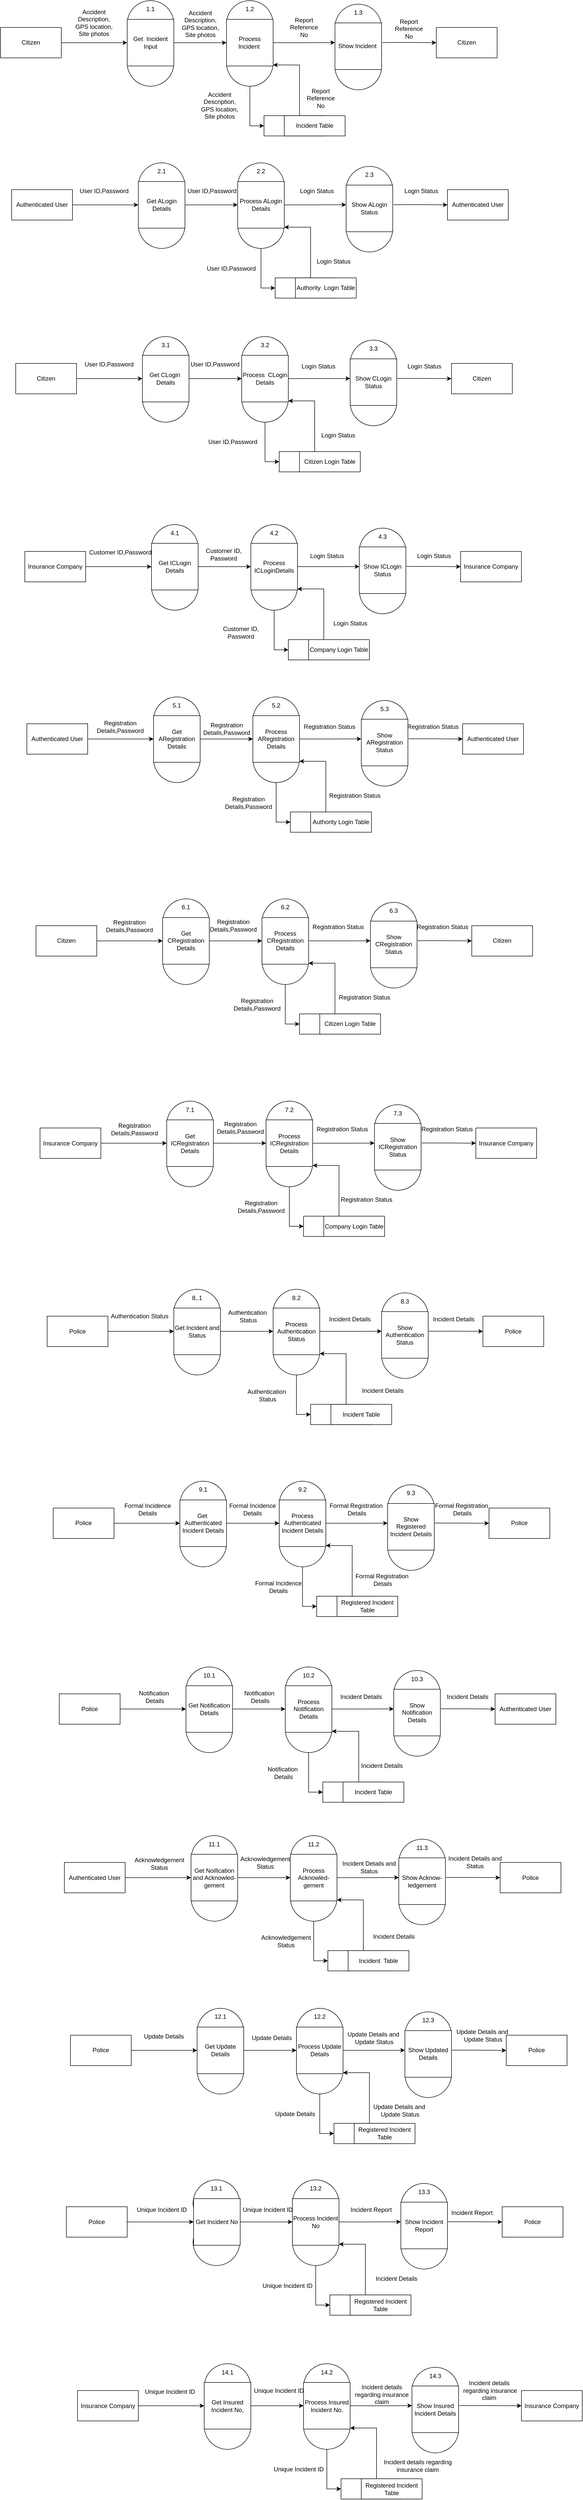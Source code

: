<mxfile version="12.0.0" type="device" pages="1"><diagram id="dlhz4A1tzuSD7ub1icAK" name="Page-1"><mxGraphModel dx="22013" dy="6417" grid="1" gridSize="10" guides="1" tooltips="1" connect="1" arrows="1" fold="1" page="1" pageScale="1" pageWidth="827" pageHeight="1169" math="0" shadow="0"><root><mxCell id="0"/><mxCell id="1" parent="0"/><mxCell id="IHKfXhPk8sUUvDQ1o83N-1" style="edgeStyle=orthogonalEdgeStyle;rounded=0;orthogonalLoop=1;jettySize=auto;html=1;exitX=0.5;exitY=1;exitDx=0;exitDy=0;entryX=0;entryY=0.5;entryDx=0;entryDy=0;" edge="1" parent="1" source="IHKfXhPk8sUUvDQ1o83N-2" target="IHKfXhPk8sUUvDQ1o83N-10"><mxGeometry relative="1" as="geometry"/></mxCell><mxCell id="IHKfXhPk8sUUvDQ1o83N-2" value="" style="ellipse;whiteSpace=wrap;html=1;aspect=fixed;" vertex="1" parent="1"><mxGeometry x="356" y="1867.2" width="92" height="92" as="geometry"/></mxCell><mxCell id="IHKfXhPk8sUUvDQ1o83N-3" value="" style="ellipse;whiteSpace=wrap;html=1;aspect=fixed;" vertex="1" parent="1"><mxGeometry x="356" y="1790.2" width="92" height="92" as="geometry"/></mxCell><mxCell id="IHKfXhPk8sUUvDQ1o83N-4" style="edgeStyle=orthogonalEdgeStyle;rounded=0;orthogonalLoop=1;jettySize=auto;html=1;exitX=1.013;exitY=0.42;exitDx=0;exitDy=0;exitPerimeter=0;" edge="1" parent="1" source="IHKfXhPk8sUUvDQ1o83N-28" target="IHKfXhPk8sUUvDQ1o83N-9"><mxGeometry relative="1" as="geometry"><mxPoint x="595" y="1873" as="sourcePoint"/></mxGeometry></mxCell><mxCell id="IHKfXhPk8sUUvDQ1o83N-30" style="edgeStyle=orthogonalEdgeStyle;rounded=0;orthogonalLoop=1;jettySize=auto;html=1;exitX=1;exitY=0.5;exitDx=0;exitDy=0;entryX=0;entryY=0.422;entryDx=0;entryDy=0;entryPerimeter=0;" edge="1" parent="1" source="IHKfXhPk8sUUvDQ1o83N-5" target="IHKfXhPk8sUUvDQ1o83N-28"><mxGeometry relative="1" as="geometry"/></mxCell><mxCell id="IHKfXhPk8sUUvDQ1o83N-5" value="Process Incident&amp;nbsp;" style="whiteSpace=wrap;html=1;aspect=fixed;" vertex="1" parent="1"><mxGeometry x="356" y="1827.2" width="92" height="92" as="geometry"/></mxCell><mxCell id="IHKfXhPk8sUUvDQ1o83N-6" value="1.2" style="text;html=1;strokeColor=none;fillColor=none;align=center;verticalAlign=middle;whiteSpace=wrap;rounded=0;" vertex="1" parent="1"><mxGeometry x="382" y="1797.2" width="40" height="20" as="geometry"/></mxCell><mxCell id="IHKfXhPk8sUUvDQ1o83N-7" style="edgeStyle=orthogonalEdgeStyle;rounded=0;orthogonalLoop=1;jettySize=auto;html=1;exitX=1;exitY=0.5;exitDx=0;exitDy=0;entryX=0;entryY=0.5;entryDx=0;entryDy=0;" edge="1" parent="1" source="IHKfXhPk8sUUvDQ1o83N-8" target="IHKfXhPk8sUUvDQ1o83N-24"><mxGeometry relative="1" as="geometry"><mxPoint x="280" y="1873" as="targetPoint"/></mxGeometry></mxCell><mxCell id="IHKfXhPk8sUUvDQ1o83N-8" value="Citizen" style="rounded=0;whiteSpace=wrap;html=1;" vertex="1" parent="1"><mxGeometry x="-90" y="1843.2" width="120" height="60" as="geometry"/></mxCell><mxCell id="IHKfXhPk8sUUvDQ1o83N-9" value="Citizen" style="rounded=0;whiteSpace=wrap;html=1;" vertex="1" parent="1"><mxGeometry x="770" y="1843.2" width="120" height="60" as="geometry"/></mxCell><mxCell id="IHKfXhPk8sUUvDQ1o83N-10" value="" style="rounded=0;whiteSpace=wrap;html=1;" vertex="1" parent="1"><mxGeometry x="430" y="2017.2" width="120" height="40" as="geometry"/></mxCell><mxCell id="IHKfXhPk8sUUvDQ1o83N-11" style="edgeStyle=orthogonalEdgeStyle;rounded=0;orthogonalLoop=1;jettySize=auto;html=1;exitX=0.25;exitY=0;exitDx=0;exitDy=0;entryX=1;entryY=0.978;entryDx=0;entryDy=0;entryPerimeter=0;" edge="1" parent="1" source="IHKfXhPk8sUUvDQ1o83N-12" target="IHKfXhPk8sUUvDQ1o83N-5"><mxGeometry relative="1" as="geometry"/></mxCell><mxCell id="IHKfXhPk8sUUvDQ1o83N-12" value="Incident Table" style="rounded=0;whiteSpace=wrap;html=1;" vertex="1" parent="1"><mxGeometry x="470" y="2017.2" width="120" height="40" as="geometry"/></mxCell><mxCell id="IHKfXhPk8sUUvDQ1o83N-22" value="" style="ellipse;whiteSpace=wrap;html=1;aspect=fixed;" vertex="1" parent="1"><mxGeometry x="160" y="1867.2" width="92" height="92" as="geometry"/></mxCell><mxCell id="IHKfXhPk8sUUvDQ1o83N-23" value="" style="ellipse;whiteSpace=wrap;html=1;aspect=fixed;" vertex="1" parent="1"><mxGeometry x="160" y="1790.2" width="92" height="92" as="geometry"/></mxCell><mxCell id="IHKfXhPk8sUUvDQ1o83N-31" style="edgeStyle=orthogonalEdgeStyle;rounded=0;orthogonalLoop=1;jettySize=auto;html=1;exitX=1;exitY=0.5;exitDx=0;exitDy=0;entryX=0;entryY=0.5;entryDx=0;entryDy=0;" edge="1" parent="1" source="IHKfXhPk8sUUvDQ1o83N-24" target="IHKfXhPk8sUUvDQ1o83N-5"><mxGeometry relative="1" as="geometry"/></mxCell><mxCell id="IHKfXhPk8sUUvDQ1o83N-24" value="Get&amp;nbsp; Incident Input" style="whiteSpace=wrap;html=1;aspect=fixed;" vertex="1" parent="1"><mxGeometry x="160" y="1827.2" width="92" height="92" as="geometry"/></mxCell><mxCell id="IHKfXhPk8sUUvDQ1o83N-25" value="1.1" style="text;html=1;strokeColor=none;fillColor=none;align=center;verticalAlign=middle;whiteSpace=wrap;rounded=0;" vertex="1" parent="1"><mxGeometry x="186" y="1797.2" width="40" height="20" as="geometry"/></mxCell><mxCell id="IHKfXhPk8sUUvDQ1o83N-26" value="" style="ellipse;whiteSpace=wrap;html=1;aspect=fixed;" vertex="1" parent="1"><mxGeometry x="570" y="1874.2" width="92" height="92" as="geometry"/></mxCell><mxCell id="IHKfXhPk8sUUvDQ1o83N-27" value="" style="ellipse;whiteSpace=wrap;html=1;aspect=fixed;" vertex="1" parent="1"><mxGeometry x="570" y="1797.2" width="92" height="92" as="geometry"/></mxCell><mxCell id="IHKfXhPk8sUUvDQ1o83N-28" value="Show Incident&amp;nbsp;" style="whiteSpace=wrap;html=1;aspect=fixed;" vertex="1" parent="1"><mxGeometry x="570" y="1834.2" width="92" height="92" as="geometry"/></mxCell><mxCell id="IHKfXhPk8sUUvDQ1o83N-29" value="1.3" style="text;html=1;strokeColor=none;fillColor=none;align=center;verticalAlign=middle;whiteSpace=wrap;rounded=0;" vertex="1" parent="1"><mxGeometry x="596" y="1804.2" width="40" height="20" as="geometry"/></mxCell><mxCell id="IHKfXhPk8sUUvDQ1o83N-32" style="edgeStyle=orthogonalEdgeStyle;rounded=0;orthogonalLoop=1;jettySize=auto;html=1;exitX=0.5;exitY=1;exitDx=0;exitDy=0;entryX=0;entryY=0.5;entryDx=0;entryDy=0;" edge="1" parent="1" source="IHKfXhPk8sUUvDQ1o83N-33" target="IHKfXhPk8sUUvDQ1o83N-42"><mxGeometry relative="1" as="geometry"/></mxCell><mxCell id="IHKfXhPk8sUUvDQ1o83N-33" value="" style="ellipse;whiteSpace=wrap;html=1;aspect=fixed;" vertex="1" parent="1"><mxGeometry x="378" y="2187.2" width="92" height="92" as="geometry"/></mxCell><mxCell id="IHKfXhPk8sUUvDQ1o83N-34" value="" style="ellipse;whiteSpace=wrap;html=1;aspect=fixed;" vertex="1" parent="1"><mxGeometry x="378" y="2110.2" width="92" height="92" as="geometry"/></mxCell><mxCell id="IHKfXhPk8sUUvDQ1o83N-35" style="edgeStyle=orthogonalEdgeStyle;rounded=0;orthogonalLoop=1;jettySize=auto;html=1;exitX=1.013;exitY=0.42;exitDx=0;exitDy=0;exitPerimeter=0;" edge="1" parent="1" source="IHKfXhPk8sUUvDQ1o83N-52" target="IHKfXhPk8sUUvDQ1o83N-41"><mxGeometry relative="1" as="geometry"><mxPoint x="617" y="2193" as="sourcePoint"/></mxGeometry></mxCell><mxCell id="IHKfXhPk8sUUvDQ1o83N-36" style="edgeStyle=orthogonalEdgeStyle;rounded=0;orthogonalLoop=1;jettySize=auto;html=1;exitX=1;exitY=0.5;exitDx=0;exitDy=0;entryX=0;entryY=0.422;entryDx=0;entryDy=0;entryPerimeter=0;" edge="1" parent="1" source="IHKfXhPk8sUUvDQ1o83N-37" target="IHKfXhPk8sUUvDQ1o83N-52"><mxGeometry relative="1" as="geometry"/></mxCell><mxCell id="IHKfXhPk8sUUvDQ1o83N-37" value="Process ALogin Details" style="whiteSpace=wrap;html=1;aspect=fixed;" vertex="1" parent="1"><mxGeometry x="378" y="2147.2" width="92" height="92" as="geometry"/></mxCell><mxCell id="IHKfXhPk8sUUvDQ1o83N-38" value="2.2" style="text;html=1;strokeColor=none;fillColor=none;align=center;verticalAlign=middle;whiteSpace=wrap;rounded=0;" vertex="1" parent="1"><mxGeometry x="404" y="2117.2" width="40" height="20" as="geometry"/></mxCell><mxCell id="IHKfXhPk8sUUvDQ1o83N-39" style="edgeStyle=orthogonalEdgeStyle;rounded=0;orthogonalLoop=1;jettySize=auto;html=1;exitX=1;exitY=0.5;exitDx=0;exitDy=0;entryX=0;entryY=0.5;entryDx=0;entryDy=0;" edge="1" parent="1" source="IHKfXhPk8sUUvDQ1o83N-40" target="IHKfXhPk8sUUvDQ1o83N-48"><mxGeometry relative="1" as="geometry"><mxPoint x="302" y="2193" as="targetPoint"/></mxGeometry></mxCell><mxCell id="IHKfXhPk8sUUvDQ1o83N-40" value="Authenticated User" style="rounded=0;whiteSpace=wrap;html=1;" vertex="1" parent="1"><mxGeometry x="-68" y="2163.2" width="120" height="60" as="geometry"/></mxCell><mxCell id="IHKfXhPk8sUUvDQ1o83N-41" value="Authenticated User" style="rounded=0;whiteSpace=wrap;html=1;" vertex="1" parent="1"><mxGeometry x="792" y="2163.2" width="120" height="60" as="geometry"/></mxCell><mxCell id="IHKfXhPk8sUUvDQ1o83N-42" value="" style="rounded=0;whiteSpace=wrap;html=1;" vertex="1" parent="1"><mxGeometry x="452" y="2337.2" width="120" height="40" as="geometry"/></mxCell><mxCell id="IHKfXhPk8sUUvDQ1o83N-43" style="edgeStyle=orthogonalEdgeStyle;rounded=0;orthogonalLoop=1;jettySize=auto;html=1;exitX=0.25;exitY=0;exitDx=0;exitDy=0;entryX=1;entryY=0.978;entryDx=0;entryDy=0;entryPerimeter=0;" edge="1" parent="1" source="IHKfXhPk8sUUvDQ1o83N-44" target="IHKfXhPk8sUUvDQ1o83N-37"><mxGeometry relative="1" as="geometry"/></mxCell><mxCell id="IHKfXhPk8sUUvDQ1o83N-44" value="Authority&amp;nbsp; Login Table" style="rounded=0;whiteSpace=wrap;html=1;" vertex="1" parent="1"><mxGeometry x="492" y="2337.2" width="120" height="40" as="geometry"/></mxCell><mxCell id="IHKfXhPk8sUUvDQ1o83N-45" value="" style="ellipse;whiteSpace=wrap;html=1;aspect=fixed;" vertex="1" parent="1"><mxGeometry x="182" y="2187.2" width="92" height="92" as="geometry"/></mxCell><mxCell id="IHKfXhPk8sUUvDQ1o83N-46" value="" style="ellipse;whiteSpace=wrap;html=1;aspect=fixed;" vertex="1" parent="1"><mxGeometry x="182" y="2110.2" width="92" height="92" as="geometry"/></mxCell><mxCell id="IHKfXhPk8sUUvDQ1o83N-47" style="edgeStyle=orthogonalEdgeStyle;rounded=0;orthogonalLoop=1;jettySize=auto;html=1;exitX=1;exitY=0.5;exitDx=0;exitDy=0;entryX=0;entryY=0.5;entryDx=0;entryDy=0;" edge="1" parent="1" source="IHKfXhPk8sUUvDQ1o83N-48" target="IHKfXhPk8sUUvDQ1o83N-37"><mxGeometry relative="1" as="geometry"/></mxCell><mxCell id="IHKfXhPk8sUUvDQ1o83N-48" value="Get ALogin Details" style="whiteSpace=wrap;html=1;aspect=fixed;" vertex="1" parent="1"><mxGeometry x="182" y="2147.2" width="92" height="92" as="geometry"/></mxCell><mxCell id="IHKfXhPk8sUUvDQ1o83N-49" value="2.1" style="text;html=1;strokeColor=none;fillColor=none;align=center;verticalAlign=middle;whiteSpace=wrap;rounded=0;" vertex="1" parent="1"><mxGeometry x="208" y="2117.2" width="40" height="20" as="geometry"/></mxCell><mxCell id="IHKfXhPk8sUUvDQ1o83N-50" value="" style="ellipse;whiteSpace=wrap;html=1;aspect=fixed;" vertex="1" parent="1"><mxGeometry x="592" y="2194.2" width="92" height="92" as="geometry"/></mxCell><mxCell id="IHKfXhPk8sUUvDQ1o83N-51" value="" style="ellipse;whiteSpace=wrap;html=1;aspect=fixed;" vertex="1" parent="1"><mxGeometry x="592" y="2117.2" width="92" height="92" as="geometry"/></mxCell><mxCell id="IHKfXhPk8sUUvDQ1o83N-52" value="Show ALogin Status" style="whiteSpace=wrap;html=1;aspect=fixed;" vertex="1" parent="1"><mxGeometry x="592" y="2154.2" width="92" height="92" as="geometry"/></mxCell><mxCell id="IHKfXhPk8sUUvDQ1o83N-53" value="2.3" style="text;html=1;strokeColor=none;fillColor=none;align=center;verticalAlign=middle;whiteSpace=wrap;rounded=0;" vertex="1" parent="1"><mxGeometry x="618" y="2124.2" width="40" height="20" as="geometry"/></mxCell><mxCell id="IHKfXhPk8sUUvDQ1o83N-54" style="edgeStyle=orthogonalEdgeStyle;rounded=0;orthogonalLoop=1;jettySize=auto;html=1;exitX=0.5;exitY=1;exitDx=0;exitDy=0;entryX=0;entryY=0.5;entryDx=0;entryDy=0;" edge="1" parent="1" source="IHKfXhPk8sUUvDQ1o83N-55" target="IHKfXhPk8sUUvDQ1o83N-64"><mxGeometry relative="1" as="geometry"/></mxCell><mxCell id="IHKfXhPk8sUUvDQ1o83N-55" value="" style="ellipse;whiteSpace=wrap;html=1;aspect=fixed;" vertex="1" parent="1"><mxGeometry x="386" y="2530.0" width="92" height="92" as="geometry"/></mxCell><mxCell id="IHKfXhPk8sUUvDQ1o83N-56" value="" style="ellipse;whiteSpace=wrap;html=1;aspect=fixed;" vertex="1" parent="1"><mxGeometry x="386" y="2453.0" width="92" height="92" as="geometry"/></mxCell><mxCell id="IHKfXhPk8sUUvDQ1o83N-57" style="edgeStyle=orthogonalEdgeStyle;rounded=0;orthogonalLoop=1;jettySize=auto;html=1;exitX=1.013;exitY=0.42;exitDx=0;exitDy=0;exitPerimeter=0;" edge="1" parent="1" source="IHKfXhPk8sUUvDQ1o83N-74" target="IHKfXhPk8sUUvDQ1o83N-63"><mxGeometry relative="1" as="geometry"><mxPoint x="625" y="2535.8" as="sourcePoint"/></mxGeometry></mxCell><mxCell id="IHKfXhPk8sUUvDQ1o83N-58" style="edgeStyle=orthogonalEdgeStyle;rounded=0;orthogonalLoop=1;jettySize=auto;html=1;exitX=1;exitY=0.5;exitDx=0;exitDy=0;entryX=0;entryY=0.422;entryDx=0;entryDy=0;entryPerimeter=0;" edge="1" parent="1" source="IHKfXhPk8sUUvDQ1o83N-59" target="IHKfXhPk8sUUvDQ1o83N-74"><mxGeometry relative="1" as="geometry"><Array as="points"><mxPoint x="478" y="2535"/></Array></mxGeometry></mxCell><mxCell id="IHKfXhPk8sUUvDQ1o83N-59" value="Process&amp;nbsp; CLogin Details" style="whiteSpace=wrap;html=1;aspect=fixed;" vertex="1" parent="1"><mxGeometry x="386" y="2490.0" width="92" height="92" as="geometry"/></mxCell><mxCell id="IHKfXhPk8sUUvDQ1o83N-60" value="3.2" style="text;html=1;strokeColor=none;fillColor=none;align=center;verticalAlign=middle;whiteSpace=wrap;rounded=0;" vertex="1" parent="1"><mxGeometry x="412" y="2460.0" width="40" height="20" as="geometry"/></mxCell><mxCell id="IHKfXhPk8sUUvDQ1o83N-61" style="edgeStyle=orthogonalEdgeStyle;rounded=0;orthogonalLoop=1;jettySize=auto;html=1;exitX=1;exitY=0.5;exitDx=0;exitDy=0;entryX=0;entryY=0.5;entryDx=0;entryDy=0;" edge="1" parent="1" source="IHKfXhPk8sUUvDQ1o83N-62" target="IHKfXhPk8sUUvDQ1o83N-70"><mxGeometry relative="1" as="geometry"><mxPoint x="310" y="2535.8" as="targetPoint"/></mxGeometry></mxCell><mxCell id="IHKfXhPk8sUUvDQ1o83N-62" value="Citizen" style="rounded=0;whiteSpace=wrap;html=1;" vertex="1" parent="1"><mxGeometry x="-60" y="2506.0" width="120" height="60" as="geometry"/></mxCell><mxCell id="IHKfXhPk8sUUvDQ1o83N-63" value="Citizen" style="rounded=0;whiteSpace=wrap;html=1;" vertex="1" parent="1"><mxGeometry x="800" y="2506.0" width="120" height="60" as="geometry"/></mxCell><mxCell id="IHKfXhPk8sUUvDQ1o83N-64" value="" style="rounded=0;whiteSpace=wrap;html=1;" vertex="1" parent="1"><mxGeometry x="460" y="2680.0" width="120" height="40" as="geometry"/></mxCell><mxCell id="IHKfXhPk8sUUvDQ1o83N-65" style="edgeStyle=orthogonalEdgeStyle;rounded=0;orthogonalLoop=1;jettySize=auto;html=1;exitX=0.25;exitY=0;exitDx=0;exitDy=0;entryX=1;entryY=0.978;entryDx=0;entryDy=0;entryPerimeter=0;" edge="1" parent="1" source="IHKfXhPk8sUUvDQ1o83N-66" target="IHKfXhPk8sUUvDQ1o83N-59"><mxGeometry relative="1" as="geometry"><Array as="points"><mxPoint x="530" y="2580"/></Array></mxGeometry></mxCell><mxCell id="IHKfXhPk8sUUvDQ1o83N-66" value="Citizen Login Table" style="rounded=0;whiteSpace=wrap;html=1;" vertex="1" parent="1"><mxGeometry x="500" y="2680.0" width="120" height="40" as="geometry"/></mxCell><mxCell id="IHKfXhPk8sUUvDQ1o83N-67" value="" style="ellipse;whiteSpace=wrap;html=1;aspect=fixed;" vertex="1" parent="1"><mxGeometry x="190" y="2530.0" width="92" height="92" as="geometry"/></mxCell><mxCell id="IHKfXhPk8sUUvDQ1o83N-68" value="" style="ellipse;whiteSpace=wrap;html=1;aspect=fixed;" vertex="1" parent="1"><mxGeometry x="190" y="2453.0" width="92" height="92" as="geometry"/></mxCell><mxCell id="IHKfXhPk8sUUvDQ1o83N-69" style="edgeStyle=orthogonalEdgeStyle;rounded=0;orthogonalLoop=1;jettySize=auto;html=1;exitX=1;exitY=0.5;exitDx=0;exitDy=0;entryX=0;entryY=0.5;entryDx=0;entryDy=0;" edge="1" parent="1" source="IHKfXhPk8sUUvDQ1o83N-70" target="IHKfXhPk8sUUvDQ1o83N-59"><mxGeometry relative="1" as="geometry"/></mxCell><mxCell id="IHKfXhPk8sUUvDQ1o83N-70" value="Get CLogin&amp;nbsp; Details" style="whiteSpace=wrap;html=1;aspect=fixed;" vertex="1" parent="1"><mxGeometry x="190" y="2490.0" width="92" height="92" as="geometry"/></mxCell><mxCell id="IHKfXhPk8sUUvDQ1o83N-71" value="3.1" style="text;html=1;strokeColor=none;fillColor=none;align=center;verticalAlign=middle;whiteSpace=wrap;rounded=0;" vertex="1" parent="1"><mxGeometry x="216" y="2460.0" width="40" height="20" as="geometry"/></mxCell><mxCell id="IHKfXhPk8sUUvDQ1o83N-72" value="" style="ellipse;whiteSpace=wrap;html=1;aspect=fixed;" vertex="1" parent="1"><mxGeometry x="600" y="2537.0" width="92" height="92" as="geometry"/></mxCell><mxCell id="IHKfXhPk8sUUvDQ1o83N-73" value="" style="ellipse;whiteSpace=wrap;html=1;aspect=fixed;" vertex="1" parent="1"><mxGeometry x="600" y="2460.0" width="92" height="92" as="geometry"/></mxCell><mxCell id="IHKfXhPk8sUUvDQ1o83N-74" value="Show CLogin Status" style="whiteSpace=wrap;html=1;aspect=fixed;" vertex="1" parent="1"><mxGeometry x="600" y="2497.0" width="92" height="92" as="geometry"/></mxCell><mxCell id="IHKfXhPk8sUUvDQ1o83N-75" value="3.3" style="text;html=1;strokeColor=none;fillColor=none;align=center;verticalAlign=middle;whiteSpace=wrap;rounded=0;" vertex="1" parent="1"><mxGeometry x="626" y="2467.0" width="40" height="20" as="geometry"/></mxCell><mxCell id="IHKfXhPk8sUUvDQ1o83N-76" style="edgeStyle=orthogonalEdgeStyle;rounded=0;orthogonalLoop=1;jettySize=auto;html=1;exitX=0.5;exitY=1;exitDx=0;exitDy=0;entryX=0;entryY=0.5;entryDx=0;entryDy=0;" edge="1" parent="1" source="IHKfXhPk8sUUvDQ1o83N-77" target="IHKfXhPk8sUUvDQ1o83N-86"><mxGeometry relative="1" as="geometry"/></mxCell><mxCell id="IHKfXhPk8sUUvDQ1o83N-77" value="" style="ellipse;whiteSpace=wrap;html=1;aspect=fixed;" vertex="1" parent="1"><mxGeometry x="404" y="2901.0" width="92" height="92" as="geometry"/></mxCell><mxCell id="IHKfXhPk8sUUvDQ1o83N-78" value="" style="ellipse;whiteSpace=wrap;html=1;aspect=fixed;" vertex="1" parent="1"><mxGeometry x="404" y="2824.0" width="92" height="92" as="geometry"/></mxCell><mxCell id="IHKfXhPk8sUUvDQ1o83N-79" style="edgeStyle=orthogonalEdgeStyle;rounded=0;orthogonalLoop=1;jettySize=auto;html=1;exitX=1.013;exitY=0.42;exitDx=0;exitDy=0;exitPerimeter=0;" edge="1" parent="1" source="IHKfXhPk8sUUvDQ1o83N-96" target="IHKfXhPk8sUUvDQ1o83N-85"><mxGeometry relative="1" as="geometry"><mxPoint x="643" y="2906.8" as="sourcePoint"/></mxGeometry></mxCell><mxCell id="IHKfXhPk8sUUvDQ1o83N-80" style="edgeStyle=orthogonalEdgeStyle;rounded=0;orthogonalLoop=1;jettySize=auto;html=1;exitX=1;exitY=0.5;exitDx=0;exitDy=0;entryX=0;entryY=0.422;entryDx=0;entryDy=0;entryPerimeter=0;" edge="1" parent="1" source="IHKfXhPk8sUUvDQ1o83N-81" target="IHKfXhPk8sUUvDQ1o83N-96"><mxGeometry relative="1" as="geometry"/></mxCell><mxCell id="IHKfXhPk8sUUvDQ1o83N-81" value="Process ICLoginDetails" style="whiteSpace=wrap;html=1;aspect=fixed;" vertex="1" parent="1"><mxGeometry x="404" y="2861.0" width="92" height="92" as="geometry"/></mxCell><mxCell id="IHKfXhPk8sUUvDQ1o83N-82" value="4.2" style="text;html=1;strokeColor=none;fillColor=none;align=center;verticalAlign=middle;whiteSpace=wrap;rounded=0;" vertex="1" parent="1"><mxGeometry x="430" y="2831.0" width="40" height="20" as="geometry"/></mxCell><mxCell id="IHKfXhPk8sUUvDQ1o83N-83" style="edgeStyle=orthogonalEdgeStyle;rounded=0;orthogonalLoop=1;jettySize=auto;html=1;exitX=1;exitY=0.5;exitDx=0;exitDy=0;entryX=0;entryY=0.5;entryDx=0;entryDy=0;" edge="1" parent="1" source="IHKfXhPk8sUUvDQ1o83N-84" target="IHKfXhPk8sUUvDQ1o83N-92"><mxGeometry relative="1" as="geometry"><mxPoint x="328" y="2906.8" as="targetPoint"/></mxGeometry></mxCell><mxCell id="IHKfXhPk8sUUvDQ1o83N-84" value="Insurance Company" style="rounded=0;whiteSpace=wrap;html=1;" vertex="1" parent="1"><mxGeometry x="-42" y="2877.0" width="120" height="60" as="geometry"/></mxCell><mxCell id="IHKfXhPk8sUUvDQ1o83N-85" value="Insurance Company" style="rounded=0;whiteSpace=wrap;html=1;" vertex="1" parent="1"><mxGeometry x="818" y="2877.0" width="120" height="60" as="geometry"/></mxCell><mxCell id="IHKfXhPk8sUUvDQ1o83N-86" value="" style="rounded=0;whiteSpace=wrap;html=1;" vertex="1" parent="1"><mxGeometry x="478" y="3051.0" width="120" height="40" as="geometry"/></mxCell><mxCell id="IHKfXhPk8sUUvDQ1o83N-87" style="edgeStyle=orthogonalEdgeStyle;rounded=0;orthogonalLoop=1;jettySize=auto;html=1;exitX=0.25;exitY=0;exitDx=0;exitDy=0;entryX=1;entryY=0.978;entryDx=0;entryDy=0;entryPerimeter=0;" edge="1" parent="1" source="IHKfXhPk8sUUvDQ1o83N-88" target="IHKfXhPk8sUUvDQ1o83N-81"><mxGeometry relative="1" as="geometry"/></mxCell><mxCell id="IHKfXhPk8sUUvDQ1o83N-88" value="Company Login Table" style="rounded=0;whiteSpace=wrap;html=1;" vertex="1" parent="1"><mxGeometry x="518" y="3051.0" width="120" height="40" as="geometry"/></mxCell><mxCell id="IHKfXhPk8sUUvDQ1o83N-89" value="" style="ellipse;whiteSpace=wrap;html=1;aspect=fixed;" vertex="1" parent="1"><mxGeometry x="208" y="2901.0" width="92" height="92" as="geometry"/></mxCell><mxCell id="IHKfXhPk8sUUvDQ1o83N-90" value="" style="ellipse;whiteSpace=wrap;html=1;aspect=fixed;" vertex="1" parent="1"><mxGeometry x="208" y="2824.0" width="92" height="92" as="geometry"/></mxCell><mxCell id="IHKfXhPk8sUUvDQ1o83N-91" style="edgeStyle=orthogonalEdgeStyle;rounded=0;orthogonalLoop=1;jettySize=auto;html=1;exitX=1;exitY=0.5;exitDx=0;exitDy=0;entryX=0;entryY=0.5;entryDx=0;entryDy=0;" edge="1" parent="1" source="IHKfXhPk8sUUvDQ1o83N-92" target="IHKfXhPk8sUUvDQ1o83N-81"><mxGeometry relative="1" as="geometry"/></mxCell><mxCell id="IHKfXhPk8sUUvDQ1o83N-92" value="Get ICLogin Details" style="whiteSpace=wrap;html=1;aspect=fixed;" vertex="1" parent="1"><mxGeometry x="208" y="2861.0" width="92" height="92" as="geometry"/></mxCell><mxCell id="IHKfXhPk8sUUvDQ1o83N-93" value="4.1" style="text;html=1;strokeColor=none;fillColor=none;align=center;verticalAlign=middle;whiteSpace=wrap;rounded=0;" vertex="1" parent="1"><mxGeometry x="234" y="2831.0" width="40" height="20" as="geometry"/></mxCell><mxCell id="IHKfXhPk8sUUvDQ1o83N-94" value="" style="ellipse;whiteSpace=wrap;html=1;aspect=fixed;" vertex="1" parent="1"><mxGeometry x="618" y="2908.0" width="92" height="92" as="geometry"/></mxCell><mxCell id="IHKfXhPk8sUUvDQ1o83N-95" value="" style="ellipse;whiteSpace=wrap;html=1;aspect=fixed;" vertex="1" parent="1"><mxGeometry x="618" y="2831.0" width="92" height="92" as="geometry"/></mxCell><mxCell id="IHKfXhPk8sUUvDQ1o83N-96" value="Show ICLogin Status" style="whiteSpace=wrap;html=1;aspect=fixed;" vertex="1" parent="1"><mxGeometry x="618" y="2868.0" width="92" height="92" as="geometry"/></mxCell><mxCell id="IHKfXhPk8sUUvDQ1o83N-97" value="4.3" style="text;html=1;strokeColor=none;fillColor=none;align=center;verticalAlign=middle;whiteSpace=wrap;rounded=0;" vertex="1" parent="1"><mxGeometry x="644" y="2838.0" width="40" height="20" as="geometry"/></mxCell><mxCell id="IHKfXhPk8sUUvDQ1o83N-98" style="edgeStyle=orthogonalEdgeStyle;rounded=0;orthogonalLoop=1;jettySize=auto;html=1;exitX=0.5;exitY=1;exitDx=0;exitDy=0;entryX=0;entryY=0.5;entryDx=0;entryDy=0;" edge="1" parent="1" source="IHKfXhPk8sUUvDQ1o83N-99" target="IHKfXhPk8sUUvDQ1o83N-108"><mxGeometry relative="1" as="geometry"/></mxCell><mxCell id="IHKfXhPk8sUUvDQ1o83N-99" value="" style="ellipse;whiteSpace=wrap;html=1;aspect=fixed;" vertex="1" parent="1"><mxGeometry x="408" y="3241.0" width="92" height="92" as="geometry"/></mxCell><mxCell id="IHKfXhPk8sUUvDQ1o83N-100" value="" style="ellipse;whiteSpace=wrap;html=1;aspect=fixed;" vertex="1" parent="1"><mxGeometry x="408" y="3164.0" width="92" height="92" as="geometry"/></mxCell><mxCell id="IHKfXhPk8sUUvDQ1o83N-101" style="edgeStyle=orthogonalEdgeStyle;rounded=0;orthogonalLoop=1;jettySize=auto;html=1;exitX=1.013;exitY=0.42;exitDx=0;exitDy=0;exitPerimeter=0;" edge="1" parent="1" source="IHKfXhPk8sUUvDQ1o83N-118" target="IHKfXhPk8sUUvDQ1o83N-107"><mxGeometry relative="1" as="geometry"><mxPoint x="647" y="3246.8" as="sourcePoint"/></mxGeometry></mxCell><mxCell id="IHKfXhPk8sUUvDQ1o83N-102" style="edgeStyle=orthogonalEdgeStyle;rounded=0;orthogonalLoop=1;jettySize=auto;html=1;exitX=1;exitY=0.5;exitDx=0;exitDy=0;entryX=0;entryY=0.422;entryDx=0;entryDy=0;entryPerimeter=0;" edge="1" parent="1" source="IHKfXhPk8sUUvDQ1o83N-103" target="IHKfXhPk8sUUvDQ1o83N-118"><mxGeometry relative="1" as="geometry"/></mxCell><mxCell id="IHKfXhPk8sUUvDQ1o83N-103" value="Process ARegistration Details" style="whiteSpace=wrap;html=1;aspect=fixed;" vertex="1" parent="1"><mxGeometry x="408" y="3201.0" width="92" height="92" as="geometry"/></mxCell><mxCell id="IHKfXhPk8sUUvDQ1o83N-104" value="5.2" style="text;html=1;strokeColor=none;fillColor=none;align=center;verticalAlign=middle;whiteSpace=wrap;rounded=0;" vertex="1" parent="1"><mxGeometry x="434" y="3171.0" width="40" height="20" as="geometry"/></mxCell><mxCell id="IHKfXhPk8sUUvDQ1o83N-105" style="edgeStyle=orthogonalEdgeStyle;rounded=0;orthogonalLoop=1;jettySize=auto;html=1;exitX=1;exitY=0.5;exitDx=0;exitDy=0;entryX=0;entryY=0.5;entryDx=0;entryDy=0;" edge="1" parent="1" source="IHKfXhPk8sUUvDQ1o83N-106" target="IHKfXhPk8sUUvDQ1o83N-114"><mxGeometry relative="1" as="geometry"><mxPoint x="332" y="3246.8" as="targetPoint"/></mxGeometry></mxCell><mxCell id="IHKfXhPk8sUUvDQ1o83N-106" value="Authenticated User" style="rounded=0;whiteSpace=wrap;html=1;" vertex="1" parent="1"><mxGeometry x="-38" y="3217.0" width="120" height="60" as="geometry"/></mxCell><mxCell id="IHKfXhPk8sUUvDQ1o83N-107" value="Authenticated User" style="rounded=0;whiteSpace=wrap;html=1;" vertex="1" parent="1"><mxGeometry x="822" y="3217.0" width="120" height="60" as="geometry"/></mxCell><mxCell id="IHKfXhPk8sUUvDQ1o83N-108" value="" style="rounded=0;whiteSpace=wrap;html=1;" vertex="1" parent="1"><mxGeometry x="482" y="3391.0" width="120" height="40" as="geometry"/></mxCell><mxCell id="IHKfXhPk8sUUvDQ1o83N-109" style="edgeStyle=orthogonalEdgeStyle;rounded=0;orthogonalLoop=1;jettySize=auto;html=1;exitX=0.25;exitY=0;exitDx=0;exitDy=0;entryX=1;entryY=0.978;entryDx=0;entryDy=0;entryPerimeter=0;" edge="1" parent="1" source="IHKfXhPk8sUUvDQ1o83N-110" target="IHKfXhPk8sUUvDQ1o83N-103"><mxGeometry relative="1" as="geometry"/></mxCell><mxCell id="IHKfXhPk8sUUvDQ1o83N-110" value="Authority Login Table" style="rounded=0;whiteSpace=wrap;html=1;" vertex="1" parent="1"><mxGeometry x="522" y="3391.0" width="120" height="40" as="geometry"/></mxCell><mxCell id="IHKfXhPk8sUUvDQ1o83N-111" value="" style="ellipse;whiteSpace=wrap;html=1;aspect=fixed;" vertex="1" parent="1"><mxGeometry x="212" y="3241.0" width="92" height="92" as="geometry"/></mxCell><mxCell id="IHKfXhPk8sUUvDQ1o83N-112" value="" style="ellipse;whiteSpace=wrap;html=1;aspect=fixed;" vertex="1" parent="1"><mxGeometry x="212" y="3164.0" width="92" height="92" as="geometry"/></mxCell><mxCell id="IHKfXhPk8sUUvDQ1o83N-113" style="edgeStyle=orthogonalEdgeStyle;rounded=0;orthogonalLoop=1;jettySize=auto;html=1;exitX=1;exitY=0.5;exitDx=0;exitDy=0;entryX=0;entryY=0.5;entryDx=0;entryDy=0;" edge="1" parent="1" source="IHKfXhPk8sUUvDQ1o83N-114" target="IHKfXhPk8sUUvDQ1o83N-103"><mxGeometry relative="1" as="geometry"/></mxCell><mxCell id="IHKfXhPk8sUUvDQ1o83N-114" value="Get ARegistration Details" style="whiteSpace=wrap;html=1;aspect=fixed;" vertex="1" parent="1"><mxGeometry x="212" y="3201.0" width="92" height="92" as="geometry"/></mxCell><mxCell id="IHKfXhPk8sUUvDQ1o83N-115" value="5.1" style="text;html=1;strokeColor=none;fillColor=none;align=center;verticalAlign=middle;whiteSpace=wrap;rounded=0;" vertex="1" parent="1"><mxGeometry x="238" y="3171.0" width="40" height="20" as="geometry"/></mxCell><mxCell id="IHKfXhPk8sUUvDQ1o83N-116" value="" style="ellipse;whiteSpace=wrap;html=1;aspect=fixed;" vertex="1" parent="1"><mxGeometry x="622" y="3248.0" width="92" height="92" as="geometry"/></mxCell><mxCell id="IHKfXhPk8sUUvDQ1o83N-117" value="" style="ellipse;whiteSpace=wrap;html=1;aspect=fixed;" vertex="1" parent="1"><mxGeometry x="622" y="3171.0" width="92" height="92" as="geometry"/></mxCell><mxCell id="IHKfXhPk8sUUvDQ1o83N-118" value="Show ARegistration Status" style="whiteSpace=wrap;html=1;aspect=fixed;" vertex="1" parent="1"><mxGeometry x="622" y="3208.0" width="92" height="92" as="geometry"/></mxCell><mxCell id="IHKfXhPk8sUUvDQ1o83N-119" value="5.3" style="text;html=1;strokeColor=none;fillColor=none;align=center;verticalAlign=middle;whiteSpace=wrap;rounded=0;" vertex="1" parent="1"><mxGeometry x="648" y="3178.0" width="40" height="20" as="geometry"/></mxCell><mxCell id="IHKfXhPk8sUUvDQ1o83N-120" style="edgeStyle=orthogonalEdgeStyle;rounded=0;orthogonalLoop=1;jettySize=auto;html=1;exitX=0.5;exitY=1;exitDx=0;exitDy=0;entryX=0;entryY=0.5;entryDx=0;entryDy=0;" edge="1" parent="1" source="IHKfXhPk8sUUvDQ1o83N-121" target="IHKfXhPk8sUUvDQ1o83N-130"><mxGeometry relative="1" as="geometry"/></mxCell><mxCell id="IHKfXhPk8sUUvDQ1o83N-121" value="" style="ellipse;whiteSpace=wrap;html=1;aspect=fixed;" vertex="1" parent="1"><mxGeometry x="426" y="3639.4" width="92" height="92" as="geometry"/></mxCell><mxCell id="IHKfXhPk8sUUvDQ1o83N-122" value="" style="ellipse;whiteSpace=wrap;html=1;aspect=fixed;" vertex="1" parent="1"><mxGeometry x="426" y="3562.4" width="92" height="92" as="geometry"/></mxCell><mxCell id="IHKfXhPk8sUUvDQ1o83N-123" style="edgeStyle=orthogonalEdgeStyle;rounded=0;orthogonalLoop=1;jettySize=auto;html=1;exitX=1.013;exitY=0.42;exitDx=0;exitDy=0;exitPerimeter=0;" edge="1" parent="1" source="IHKfXhPk8sUUvDQ1o83N-140" target="IHKfXhPk8sUUvDQ1o83N-129"><mxGeometry relative="1" as="geometry"><mxPoint x="665" y="3645.2" as="sourcePoint"/></mxGeometry></mxCell><mxCell id="IHKfXhPk8sUUvDQ1o83N-124" style="edgeStyle=orthogonalEdgeStyle;rounded=0;orthogonalLoop=1;jettySize=auto;html=1;exitX=1;exitY=0.5;exitDx=0;exitDy=0;entryX=0;entryY=0.422;entryDx=0;entryDy=0;entryPerimeter=0;" edge="1" parent="1" source="IHKfXhPk8sUUvDQ1o83N-125" target="IHKfXhPk8sUUvDQ1o83N-140"><mxGeometry relative="1" as="geometry"/></mxCell><mxCell id="IHKfXhPk8sUUvDQ1o83N-125" value="Process CRegistration Details" style="whiteSpace=wrap;html=1;aspect=fixed;" vertex="1" parent="1"><mxGeometry x="426" y="3599.4" width="92" height="92" as="geometry"/></mxCell><mxCell id="IHKfXhPk8sUUvDQ1o83N-126" value="6.2" style="text;html=1;strokeColor=none;fillColor=none;align=center;verticalAlign=middle;whiteSpace=wrap;rounded=0;" vertex="1" parent="1"><mxGeometry x="452" y="3569.4" width="40" height="20" as="geometry"/></mxCell><mxCell id="IHKfXhPk8sUUvDQ1o83N-127" style="edgeStyle=orthogonalEdgeStyle;rounded=0;orthogonalLoop=1;jettySize=auto;html=1;exitX=1;exitY=0.5;exitDx=0;exitDy=0;entryX=0;entryY=0.5;entryDx=0;entryDy=0;" edge="1" parent="1" source="IHKfXhPk8sUUvDQ1o83N-128" target="IHKfXhPk8sUUvDQ1o83N-136"><mxGeometry relative="1" as="geometry"><mxPoint x="350" y="3645.2" as="targetPoint"/></mxGeometry></mxCell><mxCell id="IHKfXhPk8sUUvDQ1o83N-128" value="Citizen" style="rounded=0;whiteSpace=wrap;html=1;" vertex="1" parent="1"><mxGeometry x="-20" y="3615.4" width="120" height="60" as="geometry"/></mxCell><mxCell id="IHKfXhPk8sUUvDQ1o83N-129" value="Citizen" style="rounded=0;whiteSpace=wrap;html=1;" vertex="1" parent="1"><mxGeometry x="840" y="3615.4" width="120" height="60" as="geometry"/></mxCell><mxCell id="IHKfXhPk8sUUvDQ1o83N-130" value="" style="rounded=0;whiteSpace=wrap;html=1;" vertex="1" parent="1"><mxGeometry x="500" y="3789.4" width="120" height="40" as="geometry"/></mxCell><mxCell id="IHKfXhPk8sUUvDQ1o83N-131" style="edgeStyle=orthogonalEdgeStyle;rounded=0;orthogonalLoop=1;jettySize=auto;html=1;exitX=0.25;exitY=0;exitDx=0;exitDy=0;entryX=1;entryY=0.978;entryDx=0;entryDy=0;entryPerimeter=0;" edge="1" parent="1" source="IHKfXhPk8sUUvDQ1o83N-132" target="IHKfXhPk8sUUvDQ1o83N-125"><mxGeometry relative="1" as="geometry"/></mxCell><mxCell id="IHKfXhPk8sUUvDQ1o83N-132" value="Citizen Login Table" style="rounded=0;whiteSpace=wrap;html=1;" vertex="1" parent="1"><mxGeometry x="540" y="3789.4" width="120" height="40" as="geometry"/></mxCell><mxCell id="IHKfXhPk8sUUvDQ1o83N-133" value="" style="ellipse;whiteSpace=wrap;html=1;aspect=fixed;" vertex="1" parent="1"><mxGeometry x="230" y="3639.4" width="92" height="92" as="geometry"/></mxCell><mxCell id="IHKfXhPk8sUUvDQ1o83N-134" value="" style="ellipse;whiteSpace=wrap;html=1;aspect=fixed;" vertex="1" parent="1"><mxGeometry x="230" y="3562.4" width="92" height="92" as="geometry"/></mxCell><mxCell id="IHKfXhPk8sUUvDQ1o83N-135" style="edgeStyle=orthogonalEdgeStyle;rounded=0;orthogonalLoop=1;jettySize=auto;html=1;exitX=1;exitY=0.5;exitDx=0;exitDy=0;entryX=0;entryY=0.5;entryDx=0;entryDy=0;" edge="1" parent="1" source="IHKfXhPk8sUUvDQ1o83N-136" target="IHKfXhPk8sUUvDQ1o83N-125"><mxGeometry relative="1" as="geometry"/></mxCell><mxCell id="IHKfXhPk8sUUvDQ1o83N-136" value="Get CRegistration Details" style="whiteSpace=wrap;html=1;aspect=fixed;" vertex="1" parent="1"><mxGeometry x="230" y="3599.4" width="92" height="92" as="geometry"/></mxCell><mxCell id="IHKfXhPk8sUUvDQ1o83N-137" value="6.1" style="text;html=1;strokeColor=none;fillColor=none;align=center;verticalAlign=middle;whiteSpace=wrap;rounded=0;" vertex="1" parent="1"><mxGeometry x="256" y="3569.4" width="40" height="20" as="geometry"/></mxCell><mxCell id="IHKfXhPk8sUUvDQ1o83N-138" value="" style="ellipse;whiteSpace=wrap;html=1;aspect=fixed;" vertex="1" parent="1"><mxGeometry x="640" y="3646.4" width="92" height="92" as="geometry"/></mxCell><mxCell id="IHKfXhPk8sUUvDQ1o83N-139" value="" style="ellipse;whiteSpace=wrap;html=1;aspect=fixed;" vertex="1" parent="1"><mxGeometry x="640" y="3569.4" width="92" height="92" as="geometry"/></mxCell><mxCell id="IHKfXhPk8sUUvDQ1o83N-140" value="Show CRegistration Status" style="whiteSpace=wrap;html=1;aspect=fixed;" vertex="1" parent="1"><mxGeometry x="640" y="3606.4" width="92" height="92" as="geometry"/></mxCell><mxCell id="IHKfXhPk8sUUvDQ1o83N-141" value="6.3" style="text;html=1;strokeColor=none;fillColor=none;align=center;verticalAlign=middle;whiteSpace=wrap;rounded=0;" vertex="1" parent="1"><mxGeometry x="666" y="3576.4" width="40" height="20" as="geometry"/></mxCell><mxCell id="IHKfXhPk8sUUvDQ1o83N-142" style="edgeStyle=orthogonalEdgeStyle;rounded=0;orthogonalLoop=1;jettySize=auto;html=1;exitX=0.5;exitY=1;exitDx=0;exitDy=0;entryX=0;entryY=0.5;entryDx=0;entryDy=0;" edge="1" parent="1" source="IHKfXhPk8sUUvDQ1o83N-143" target="IHKfXhPk8sUUvDQ1o83N-152"><mxGeometry relative="1" as="geometry"/></mxCell><mxCell id="IHKfXhPk8sUUvDQ1o83N-143" value="" style="ellipse;whiteSpace=wrap;html=1;aspect=fixed;" vertex="1" parent="1"><mxGeometry x="434" y="4038.5" width="92" height="92" as="geometry"/></mxCell><mxCell id="IHKfXhPk8sUUvDQ1o83N-144" value="" style="ellipse;whiteSpace=wrap;html=1;aspect=fixed;" vertex="1" parent="1"><mxGeometry x="434" y="3961.5" width="92" height="92" as="geometry"/></mxCell><mxCell id="IHKfXhPk8sUUvDQ1o83N-145" style="edgeStyle=orthogonalEdgeStyle;rounded=0;orthogonalLoop=1;jettySize=auto;html=1;exitX=1.013;exitY=0.42;exitDx=0;exitDy=0;exitPerimeter=0;" edge="1" parent="1" source="IHKfXhPk8sUUvDQ1o83N-162" target="IHKfXhPk8sUUvDQ1o83N-151"><mxGeometry relative="1" as="geometry"><mxPoint x="673" y="4044.3" as="sourcePoint"/></mxGeometry></mxCell><mxCell id="IHKfXhPk8sUUvDQ1o83N-146" style="edgeStyle=orthogonalEdgeStyle;rounded=0;orthogonalLoop=1;jettySize=auto;html=1;exitX=1;exitY=0.5;exitDx=0;exitDy=0;entryX=0;entryY=0.422;entryDx=0;entryDy=0;entryPerimeter=0;" edge="1" parent="1" source="IHKfXhPk8sUUvDQ1o83N-147" target="IHKfXhPk8sUUvDQ1o83N-162"><mxGeometry relative="1" as="geometry"/></mxCell><mxCell id="IHKfXhPk8sUUvDQ1o83N-147" value="Process ICRegistration Details" style="whiteSpace=wrap;html=1;aspect=fixed;" vertex="1" parent="1"><mxGeometry x="434" y="3998.5" width="92" height="92" as="geometry"/></mxCell><mxCell id="IHKfXhPk8sUUvDQ1o83N-148" value="7.2" style="text;html=1;strokeColor=none;fillColor=none;align=center;verticalAlign=middle;whiteSpace=wrap;rounded=0;" vertex="1" parent="1"><mxGeometry x="460" y="3968.5" width="40" height="20" as="geometry"/></mxCell><mxCell id="IHKfXhPk8sUUvDQ1o83N-149" style="edgeStyle=orthogonalEdgeStyle;rounded=0;orthogonalLoop=1;jettySize=auto;html=1;exitX=1;exitY=0.5;exitDx=0;exitDy=0;entryX=0;entryY=0.5;entryDx=0;entryDy=0;" edge="1" parent="1" source="IHKfXhPk8sUUvDQ1o83N-150" target="IHKfXhPk8sUUvDQ1o83N-158"><mxGeometry relative="1" as="geometry"><mxPoint x="358" y="4044.3" as="targetPoint"/></mxGeometry></mxCell><mxCell id="IHKfXhPk8sUUvDQ1o83N-150" value="Insurance Company" style="rounded=0;whiteSpace=wrap;html=1;" vertex="1" parent="1"><mxGeometry x="-12" y="4014.5" width="120" height="60" as="geometry"/></mxCell><mxCell id="IHKfXhPk8sUUvDQ1o83N-151" value="Insurance Company" style="rounded=0;whiteSpace=wrap;html=1;" vertex="1" parent="1"><mxGeometry x="848" y="4014.5" width="120" height="60" as="geometry"/></mxCell><mxCell id="IHKfXhPk8sUUvDQ1o83N-152" value="" style="rounded=0;whiteSpace=wrap;html=1;" vertex="1" parent="1"><mxGeometry x="508" y="4188.5" width="120" height="40" as="geometry"/></mxCell><mxCell id="IHKfXhPk8sUUvDQ1o83N-153" style="edgeStyle=orthogonalEdgeStyle;rounded=0;orthogonalLoop=1;jettySize=auto;html=1;exitX=0.25;exitY=0;exitDx=0;exitDy=0;entryX=1;entryY=0.978;entryDx=0;entryDy=0;entryPerimeter=0;" edge="1" parent="1" source="IHKfXhPk8sUUvDQ1o83N-154" target="IHKfXhPk8sUUvDQ1o83N-147"><mxGeometry relative="1" as="geometry"/></mxCell><mxCell id="IHKfXhPk8sUUvDQ1o83N-154" value="Company Login Table" style="rounded=0;whiteSpace=wrap;html=1;" vertex="1" parent="1"><mxGeometry x="548" y="4188.5" width="120" height="40" as="geometry"/></mxCell><mxCell id="IHKfXhPk8sUUvDQ1o83N-155" value="" style="ellipse;whiteSpace=wrap;html=1;aspect=fixed;" vertex="1" parent="1"><mxGeometry x="238" y="4038.5" width="92" height="92" as="geometry"/></mxCell><mxCell id="IHKfXhPk8sUUvDQ1o83N-156" value="" style="ellipse;whiteSpace=wrap;html=1;aspect=fixed;" vertex="1" parent="1"><mxGeometry x="238" y="3961.5" width="92" height="92" as="geometry"/></mxCell><mxCell id="IHKfXhPk8sUUvDQ1o83N-157" style="edgeStyle=orthogonalEdgeStyle;rounded=0;orthogonalLoop=1;jettySize=auto;html=1;exitX=1;exitY=0.5;exitDx=0;exitDy=0;entryX=0;entryY=0.5;entryDx=0;entryDy=0;" edge="1" parent="1" source="IHKfXhPk8sUUvDQ1o83N-158" target="IHKfXhPk8sUUvDQ1o83N-147"><mxGeometry relative="1" as="geometry"/></mxCell><mxCell id="IHKfXhPk8sUUvDQ1o83N-158" value="Get ICRegistration Details" style="whiteSpace=wrap;html=1;aspect=fixed;" vertex="1" parent="1"><mxGeometry x="238" y="3998.5" width="92" height="92" as="geometry"/></mxCell><mxCell id="IHKfXhPk8sUUvDQ1o83N-159" value="7.1" style="text;html=1;strokeColor=none;fillColor=none;align=center;verticalAlign=middle;whiteSpace=wrap;rounded=0;" vertex="1" parent="1"><mxGeometry x="264" y="3968.5" width="40" height="20" as="geometry"/></mxCell><mxCell id="IHKfXhPk8sUUvDQ1o83N-160" value="" style="ellipse;whiteSpace=wrap;html=1;aspect=fixed;" vertex="1" parent="1"><mxGeometry x="648" y="4045.5" width="92" height="92" as="geometry"/></mxCell><mxCell id="IHKfXhPk8sUUvDQ1o83N-161" value="" style="ellipse;whiteSpace=wrap;html=1;aspect=fixed;" vertex="1" parent="1"><mxGeometry x="648" y="3968.5" width="92" height="92" as="geometry"/></mxCell><mxCell id="IHKfXhPk8sUUvDQ1o83N-162" value="Show ICRegistration Status" style="whiteSpace=wrap;html=1;aspect=fixed;" vertex="1" parent="1"><mxGeometry x="648" y="4005.5" width="92" height="92" as="geometry"/></mxCell><mxCell id="IHKfXhPk8sUUvDQ1o83N-163" value="7.3" style="text;html=1;strokeColor=none;fillColor=none;align=center;verticalAlign=middle;whiteSpace=wrap;rounded=0;" vertex="1" parent="1"><mxGeometry x="674" y="3975.5" width="40" height="20" as="geometry"/></mxCell><mxCell id="IHKfXhPk8sUUvDQ1o83N-164" style="edgeStyle=orthogonalEdgeStyle;rounded=0;orthogonalLoop=1;jettySize=auto;html=1;exitX=0.5;exitY=1;exitDx=0;exitDy=0;entryX=0;entryY=0.5;entryDx=0;entryDy=0;" edge="1" parent="1" source="IHKfXhPk8sUUvDQ1o83N-165" target="IHKfXhPk8sUUvDQ1o83N-174"><mxGeometry relative="1" as="geometry"/></mxCell><mxCell id="IHKfXhPk8sUUvDQ1o83N-165" value="" style="ellipse;whiteSpace=wrap;html=1;aspect=fixed;" vertex="1" parent="1"><mxGeometry x="448" y="4409.8" width="92" height="92" as="geometry"/></mxCell><mxCell id="IHKfXhPk8sUUvDQ1o83N-166" value="" style="ellipse;whiteSpace=wrap;html=1;aspect=fixed;" vertex="1" parent="1"><mxGeometry x="448" y="4332.8" width="92" height="92" as="geometry"/></mxCell><mxCell id="IHKfXhPk8sUUvDQ1o83N-167" style="edgeStyle=orthogonalEdgeStyle;rounded=0;orthogonalLoop=1;jettySize=auto;html=1;exitX=1.013;exitY=0.42;exitDx=0;exitDy=0;exitPerimeter=0;" edge="1" parent="1" source="IHKfXhPk8sUUvDQ1o83N-184" target="IHKfXhPk8sUUvDQ1o83N-173"><mxGeometry relative="1" as="geometry"><mxPoint x="687" y="4415.6" as="sourcePoint"/></mxGeometry></mxCell><mxCell id="IHKfXhPk8sUUvDQ1o83N-168" style="edgeStyle=orthogonalEdgeStyle;rounded=0;orthogonalLoop=1;jettySize=auto;html=1;exitX=1;exitY=0.5;exitDx=0;exitDy=0;entryX=0;entryY=0.422;entryDx=0;entryDy=0;entryPerimeter=0;" edge="1" parent="1" source="IHKfXhPk8sUUvDQ1o83N-169" target="IHKfXhPk8sUUvDQ1o83N-184"><mxGeometry relative="1" as="geometry"/></mxCell><mxCell id="IHKfXhPk8sUUvDQ1o83N-169" value="Process Authentication Status" style="whiteSpace=wrap;html=1;aspect=fixed;" vertex="1" parent="1"><mxGeometry x="448" y="4369.8" width="92" height="92" as="geometry"/></mxCell><mxCell id="IHKfXhPk8sUUvDQ1o83N-170" value="8.2" style="text;html=1;strokeColor=none;fillColor=none;align=center;verticalAlign=middle;whiteSpace=wrap;rounded=0;" vertex="1" parent="1"><mxGeometry x="474" y="4339.8" width="40" height="20" as="geometry"/></mxCell><mxCell id="IHKfXhPk8sUUvDQ1o83N-171" style="edgeStyle=orthogonalEdgeStyle;rounded=0;orthogonalLoop=1;jettySize=auto;html=1;exitX=1;exitY=0.5;exitDx=0;exitDy=0;entryX=0;entryY=0.5;entryDx=0;entryDy=0;" edge="1" parent="1" source="IHKfXhPk8sUUvDQ1o83N-172" target="IHKfXhPk8sUUvDQ1o83N-180"><mxGeometry relative="1" as="geometry"><mxPoint x="372" y="4415.6" as="targetPoint"/></mxGeometry></mxCell><mxCell id="IHKfXhPk8sUUvDQ1o83N-172" value="Police" style="rounded=0;whiteSpace=wrap;html=1;" vertex="1" parent="1"><mxGeometry x="2" y="4385.8" width="120" height="60" as="geometry"/></mxCell><mxCell id="IHKfXhPk8sUUvDQ1o83N-173" value="Police" style="rounded=0;whiteSpace=wrap;html=1;" vertex="1" parent="1"><mxGeometry x="862" y="4385.8" width="120" height="60" as="geometry"/></mxCell><mxCell id="IHKfXhPk8sUUvDQ1o83N-174" value="" style="rounded=0;whiteSpace=wrap;html=1;" vertex="1" parent="1"><mxGeometry x="522" y="4559.8" width="120" height="40" as="geometry"/></mxCell><mxCell id="IHKfXhPk8sUUvDQ1o83N-175" style="edgeStyle=orthogonalEdgeStyle;rounded=0;orthogonalLoop=1;jettySize=auto;html=1;exitX=0.25;exitY=0;exitDx=0;exitDy=0;entryX=1;entryY=0.978;entryDx=0;entryDy=0;entryPerimeter=0;" edge="1" parent="1" source="IHKfXhPk8sUUvDQ1o83N-176" target="IHKfXhPk8sUUvDQ1o83N-169"><mxGeometry relative="1" as="geometry"><Array as="points"><mxPoint x="592" y="4460"/></Array></mxGeometry></mxCell><mxCell id="IHKfXhPk8sUUvDQ1o83N-176" value="Incident Table" style="rounded=0;whiteSpace=wrap;html=1;" vertex="1" parent="1"><mxGeometry x="562" y="4559.8" width="120" height="40" as="geometry"/></mxCell><mxCell id="IHKfXhPk8sUUvDQ1o83N-177" value="" style="ellipse;whiteSpace=wrap;html=1;aspect=fixed;" vertex="1" parent="1"><mxGeometry x="252" y="4409.8" width="92" height="92" as="geometry"/></mxCell><mxCell id="IHKfXhPk8sUUvDQ1o83N-178" value="" style="ellipse;whiteSpace=wrap;html=1;aspect=fixed;" vertex="1" parent="1"><mxGeometry x="252" y="4332.8" width="92" height="92" as="geometry"/></mxCell><mxCell id="IHKfXhPk8sUUvDQ1o83N-179" style="edgeStyle=orthogonalEdgeStyle;rounded=0;orthogonalLoop=1;jettySize=auto;html=1;exitX=1;exitY=0.5;exitDx=0;exitDy=0;entryX=0;entryY=0.5;entryDx=0;entryDy=0;" edge="1" parent="1" source="IHKfXhPk8sUUvDQ1o83N-180" target="IHKfXhPk8sUUvDQ1o83N-169"><mxGeometry relative="1" as="geometry"/></mxCell><mxCell id="IHKfXhPk8sUUvDQ1o83N-180" value="Get Incident and Status" style="whiteSpace=wrap;html=1;aspect=fixed;" vertex="1" parent="1"><mxGeometry x="252" y="4369.8" width="92" height="92" as="geometry"/></mxCell><mxCell id="IHKfXhPk8sUUvDQ1o83N-181" value="8,.1" style="text;html=1;strokeColor=none;fillColor=none;align=center;verticalAlign=middle;whiteSpace=wrap;rounded=0;" vertex="1" parent="1"><mxGeometry x="278" y="4339.8" width="40" height="20" as="geometry"/></mxCell><mxCell id="IHKfXhPk8sUUvDQ1o83N-182" value="" style="ellipse;whiteSpace=wrap;html=1;aspect=fixed;" vertex="1" parent="1"><mxGeometry x="662" y="4416.8" width="92" height="92" as="geometry"/></mxCell><mxCell id="IHKfXhPk8sUUvDQ1o83N-183" value="" style="ellipse;whiteSpace=wrap;html=1;aspect=fixed;" vertex="1" parent="1"><mxGeometry x="662" y="4339.8" width="92" height="92" as="geometry"/></mxCell><mxCell id="IHKfXhPk8sUUvDQ1o83N-184" value="Show Authentication Status" style="whiteSpace=wrap;html=1;aspect=fixed;" vertex="1" parent="1"><mxGeometry x="662" y="4376.8" width="92" height="92" as="geometry"/></mxCell><mxCell id="IHKfXhPk8sUUvDQ1o83N-185" value="8.3" style="text;html=1;strokeColor=none;fillColor=none;align=center;verticalAlign=middle;whiteSpace=wrap;rounded=0;" vertex="1" parent="1"><mxGeometry x="688" y="4346.8" width="40" height="20" as="geometry"/></mxCell><mxCell id="IHKfXhPk8sUUvDQ1o83N-186" style="edgeStyle=orthogonalEdgeStyle;rounded=0;orthogonalLoop=1;jettySize=auto;html=1;exitX=0.5;exitY=1;exitDx=0;exitDy=0;entryX=0;entryY=0.5;entryDx=0;entryDy=0;" edge="1" parent="1" source="IHKfXhPk8sUUvDQ1o83N-187" target="IHKfXhPk8sUUvDQ1o83N-196"><mxGeometry relative="1" as="geometry"/></mxCell><mxCell id="IHKfXhPk8sUUvDQ1o83N-187" value="" style="ellipse;whiteSpace=wrap;html=1;aspect=fixed;" vertex="1" parent="1"><mxGeometry x="460" y="4788.399" width="92" height="92" as="geometry"/></mxCell><mxCell id="IHKfXhPk8sUUvDQ1o83N-188" value="" style="ellipse;whiteSpace=wrap;html=1;aspect=fixed;" vertex="1" parent="1"><mxGeometry x="460" y="4711.399" width="92" height="92" as="geometry"/></mxCell><mxCell id="IHKfXhPk8sUUvDQ1o83N-189" style="edgeStyle=orthogonalEdgeStyle;rounded=0;orthogonalLoop=1;jettySize=auto;html=1;exitX=1.013;exitY=0.42;exitDx=0;exitDy=0;exitPerimeter=0;" edge="1" parent="1" source="IHKfXhPk8sUUvDQ1o83N-206" target="IHKfXhPk8sUUvDQ1o83N-195"><mxGeometry relative="1" as="geometry"><mxPoint x="699" y="4794.2" as="sourcePoint"/></mxGeometry></mxCell><mxCell id="IHKfXhPk8sUUvDQ1o83N-190" style="edgeStyle=orthogonalEdgeStyle;rounded=0;orthogonalLoop=1;jettySize=auto;html=1;exitX=1;exitY=0.5;exitDx=0;exitDy=0;entryX=0;entryY=0.422;entryDx=0;entryDy=0;entryPerimeter=0;" edge="1" parent="1" source="IHKfXhPk8sUUvDQ1o83N-191" target="IHKfXhPk8sUUvDQ1o83N-206"><mxGeometry relative="1" as="geometry"/></mxCell><mxCell id="IHKfXhPk8sUUvDQ1o83N-191" value="Process Authenticated Incident Details" style="whiteSpace=wrap;html=1;aspect=fixed;" vertex="1" parent="1"><mxGeometry x="460" y="4748.399" width="92" height="92" as="geometry"/></mxCell><mxCell id="IHKfXhPk8sUUvDQ1o83N-192" value="9.2" style="text;html=1;strokeColor=none;fillColor=none;align=center;verticalAlign=middle;whiteSpace=wrap;rounded=0;" vertex="1" parent="1"><mxGeometry x="486" y="4718.399" width="40" height="20" as="geometry"/></mxCell><mxCell id="IHKfXhPk8sUUvDQ1o83N-193" style="edgeStyle=orthogonalEdgeStyle;rounded=0;orthogonalLoop=1;jettySize=auto;html=1;exitX=1;exitY=0.5;exitDx=0;exitDy=0;entryX=0;entryY=0.5;entryDx=0;entryDy=0;" edge="1" parent="1" source="IHKfXhPk8sUUvDQ1o83N-194" target="IHKfXhPk8sUUvDQ1o83N-202"><mxGeometry relative="1" as="geometry"><mxPoint x="384" y="4794.2" as="targetPoint"/></mxGeometry></mxCell><mxCell id="IHKfXhPk8sUUvDQ1o83N-194" value="Police" style="rounded=0;whiteSpace=wrap;html=1;" vertex="1" parent="1"><mxGeometry x="14" y="4764.399" width="120" height="60" as="geometry"/></mxCell><mxCell id="IHKfXhPk8sUUvDQ1o83N-195" value="Police" style="rounded=0;whiteSpace=wrap;html=1;" vertex="1" parent="1"><mxGeometry x="874" y="4764.399" width="120" height="60" as="geometry"/></mxCell><mxCell id="IHKfXhPk8sUUvDQ1o83N-196" value="" style="rounded=0;whiteSpace=wrap;html=1;" vertex="1" parent="1"><mxGeometry x="534" y="4938.399" width="120" height="40" as="geometry"/></mxCell><mxCell id="IHKfXhPk8sUUvDQ1o83N-197" style="edgeStyle=orthogonalEdgeStyle;rounded=0;orthogonalLoop=1;jettySize=auto;html=1;exitX=0.25;exitY=0;exitDx=0;exitDy=0;entryX=1;entryY=0.978;entryDx=0;entryDy=0;entryPerimeter=0;" edge="1" parent="1" source="IHKfXhPk8sUUvDQ1o83N-198" target="IHKfXhPk8sUUvDQ1o83N-191"><mxGeometry relative="1" as="geometry"/></mxCell><mxCell id="IHKfXhPk8sUUvDQ1o83N-198" value="Registered Incident Table" style="rounded=0;whiteSpace=wrap;html=1;" vertex="1" parent="1"><mxGeometry x="574" y="4938.399" width="120" height="40" as="geometry"/></mxCell><mxCell id="IHKfXhPk8sUUvDQ1o83N-199" value="" style="ellipse;whiteSpace=wrap;html=1;aspect=fixed;" vertex="1" parent="1"><mxGeometry x="264" y="4788.399" width="92" height="92" as="geometry"/></mxCell><mxCell id="IHKfXhPk8sUUvDQ1o83N-200" value="" style="ellipse;whiteSpace=wrap;html=1;aspect=fixed;" vertex="1" parent="1"><mxGeometry x="264" y="4711.399" width="92" height="92" as="geometry"/></mxCell><mxCell id="IHKfXhPk8sUUvDQ1o83N-201" style="edgeStyle=orthogonalEdgeStyle;rounded=0;orthogonalLoop=1;jettySize=auto;html=1;exitX=1;exitY=0.5;exitDx=0;exitDy=0;entryX=0;entryY=0.5;entryDx=0;entryDy=0;" edge="1" parent="1" source="IHKfXhPk8sUUvDQ1o83N-202" target="IHKfXhPk8sUUvDQ1o83N-191"><mxGeometry relative="1" as="geometry"/></mxCell><mxCell id="IHKfXhPk8sUUvDQ1o83N-202" value="Get&amp;nbsp; Authenticated Incident Details" style="whiteSpace=wrap;html=1;aspect=fixed;" vertex="1" parent="1"><mxGeometry x="264" y="4748.399" width="92" height="92" as="geometry"/></mxCell><mxCell id="IHKfXhPk8sUUvDQ1o83N-203" value="9.1" style="text;html=1;strokeColor=none;fillColor=none;align=center;verticalAlign=middle;whiteSpace=wrap;rounded=0;" vertex="1" parent="1"><mxGeometry x="290" y="4718.399" width="40" height="20" as="geometry"/></mxCell><mxCell id="IHKfXhPk8sUUvDQ1o83N-204" value="" style="ellipse;whiteSpace=wrap;html=1;aspect=fixed;" vertex="1" parent="1"><mxGeometry x="674" y="4795.399" width="92" height="92" as="geometry"/></mxCell><mxCell id="IHKfXhPk8sUUvDQ1o83N-205" value="" style="ellipse;whiteSpace=wrap;html=1;aspect=fixed;" vertex="1" parent="1"><mxGeometry x="674" y="4718.399" width="92" height="92" as="geometry"/></mxCell><mxCell id="IHKfXhPk8sUUvDQ1o83N-206" value="Show Registered Incident Details" style="whiteSpace=wrap;html=1;aspect=fixed;" vertex="1" parent="1"><mxGeometry x="674" y="4755.399" width="92" height="92" as="geometry"/></mxCell><mxCell id="IHKfXhPk8sUUvDQ1o83N-207" value="9.3" style="text;html=1;strokeColor=none;fillColor=none;align=center;verticalAlign=middle;whiteSpace=wrap;rounded=0;" vertex="1" parent="1"><mxGeometry x="700" y="4725.399" width="40" height="20" as="geometry"/></mxCell><mxCell id="IHKfXhPk8sUUvDQ1o83N-208" style="edgeStyle=orthogonalEdgeStyle;rounded=0;orthogonalLoop=1;jettySize=auto;html=1;exitX=0.5;exitY=1;exitDx=0;exitDy=0;entryX=0;entryY=0.5;entryDx=0;entryDy=0;" edge="1" parent="1" source="IHKfXhPk8sUUvDQ1o83N-209" target="IHKfXhPk8sUUvDQ1o83N-218"><mxGeometry relative="1" as="geometry"/></mxCell><mxCell id="IHKfXhPk8sUUvDQ1o83N-209" value="" style="ellipse;whiteSpace=wrap;html=1;aspect=fixed;" vertex="1" parent="1"><mxGeometry x="472" y="5154.9" width="92" height="92" as="geometry"/></mxCell><mxCell id="IHKfXhPk8sUUvDQ1o83N-210" value="" style="ellipse;whiteSpace=wrap;html=1;aspect=fixed;" vertex="1" parent="1"><mxGeometry x="472" y="5077.9" width="92" height="92" as="geometry"/></mxCell><mxCell id="IHKfXhPk8sUUvDQ1o83N-211" style="edgeStyle=orthogonalEdgeStyle;rounded=0;orthogonalLoop=1;jettySize=auto;html=1;exitX=1.013;exitY=0.42;exitDx=0;exitDy=0;exitPerimeter=0;" edge="1" parent="1" source="IHKfXhPk8sUUvDQ1o83N-228" target="IHKfXhPk8sUUvDQ1o83N-217"><mxGeometry relative="1" as="geometry"><mxPoint x="711" y="5160.7" as="sourcePoint"/></mxGeometry></mxCell><mxCell id="IHKfXhPk8sUUvDQ1o83N-212" style="edgeStyle=orthogonalEdgeStyle;rounded=0;orthogonalLoop=1;jettySize=auto;html=1;exitX=1;exitY=0.5;exitDx=0;exitDy=0;entryX=0;entryY=0.422;entryDx=0;entryDy=0;entryPerimeter=0;" edge="1" parent="1" source="IHKfXhPk8sUUvDQ1o83N-213" target="IHKfXhPk8sUUvDQ1o83N-228"><mxGeometry relative="1" as="geometry"/></mxCell><mxCell id="IHKfXhPk8sUUvDQ1o83N-213" value="Process Notification Details" style="whiteSpace=wrap;html=1;aspect=fixed;" vertex="1" parent="1"><mxGeometry x="472" y="5114.9" width="92" height="92" as="geometry"/></mxCell><mxCell id="IHKfXhPk8sUUvDQ1o83N-214" value="10.2" style="text;html=1;strokeColor=none;fillColor=none;align=center;verticalAlign=middle;whiteSpace=wrap;rounded=0;" vertex="1" parent="1"><mxGeometry x="498" y="5084.9" width="40" height="20" as="geometry"/></mxCell><mxCell id="IHKfXhPk8sUUvDQ1o83N-215" style="edgeStyle=orthogonalEdgeStyle;rounded=0;orthogonalLoop=1;jettySize=auto;html=1;exitX=1;exitY=0.5;exitDx=0;exitDy=0;entryX=0;entryY=0.5;entryDx=0;entryDy=0;" edge="1" parent="1" source="IHKfXhPk8sUUvDQ1o83N-216" target="IHKfXhPk8sUUvDQ1o83N-224"><mxGeometry relative="1" as="geometry"><mxPoint x="396" y="5160.7" as="targetPoint"/></mxGeometry></mxCell><mxCell id="IHKfXhPk8sUUvDQ1o83N-216" value="Police" style="rounded=0;whiteSpace=wrap;html=1;" vertex="1" parent="1"><mxGeometry x="26" y="5130.9" width="120" height="60" as="geometry"/></mxCell><mxCell id="IHKfXhPk8sUUvDQ1o83N-217" value="Authenticated User" style="rounded=0;whiteSpace=wrap;html=1;" vertex="1" parent="1"><mxGeometry x="886" y="5130.9" width="120" height="60" as="geometry"/></mxCell><mxCell id="IHKfXhPk8sUUvDQ1o83N-218" value="" style="rounded=0;whiteSpace=wrap;html=1;" vertex="1" parent="1"><mxGeometry x="546" y="5304.9" width="120" height="40" as="geometry"/></mxCell><mxCell id="IHKfXhPk8sUUvDQ1o83N-219" style="edgeStyle=orthogonalEdgeStyle;rounded=0;orthogonalLoop=1;jettySize=auto;html=1;exitX=0.25;exitY=0;exitDx=0;exitDy=0;entryX=1;entryY=0.978;entryDx=0;entryDy=0;entryPerimeter=0;" edge="1" parent="1" source="IHKfXhPk8sUUvDQ1o83N-220" target="IHKfXhPk8sUUvDQ1o83N-213"><mxGeometry relative="1" as="geometry"><Array as="points"><mxPoint x="617" y="5205"/></Array></mxGeometry></mxCell><mxCell id="IHKfXhPk8sUUvDQ1o83N-220" value="Incident Table" style="rounded=0;whiteSpace=wrap;html=1;" vertex="1" parent="1"><mxGeometry x="586" y="5304.9" width="120" height="40" as="geometry"/></mxCell><mxCell id="IHKfXhPk8sUUvDQ1o83N-221" value="" style="ellipse;whiteSpace=wrap;html=1;aspect=fixed;" vertex="1" parent="1"><mxGeometry x="276" y="5154.9" width="92" height="92" as="geometry"/></mxCell><mxCell id="IHKfXhPk8sUUvDQ1o83N-222" value="" style="ellipse;whiteSpace=wrap;html=1;aspect=fixed;" vertex="1" parent="1"><mxGeometry x="276" y="5077.9" width="92" height="92" as="geometry"/></mxCell><mxCell id="IHKfXhPk8sUUvDQ1o83N-223" style="edgeStyle=orthogonalEdgeStyle;rounded=0;orthogonalLoop=1;jettySize=auto;html=1;exitX=1;exitY=0.5;exitDx=0;exitDy=0;entryX=0;entryY=0.5;entryDx=0;entryDy=0;" edge="1" parent="1" source="IHKfXhPk8sUUvDQ1o83N-224" target="IHKfXhPk8sUUvDQ1o83N-213"><mxGeometry relative="1" as="geometry"/></mxCell><mxCell id="IHKfXhPk8sUUvDQ1o83N-224" value="Get Notification Details" style="whiteSpace=wrap;html=1;aspect=fixed;" vertex="1" parent="1"><mxGeometry x="276" y="5114.9" width="92" height="92" as="geometry"/></mxCell><mxCell id="IHKfXhPk8sUUvDQ1o83N-225" value="10.1" style="text;html=1;strokeColor=none;fillColor=none;align=center;verticalAlign=middle;whiteSpace=wrap;rounded=0;" vertex="1" parent="1"><mxGeometry x="302" y="5084.9" width="40" height="20" as="geometry"/></mxCell><mxCell id="IHKfXhPk8sUUvDQ1o83N-226" value="" style="ellipse;whiteSpace=wrap;html=1;aspect=fixed;" vertex="1" parent="1"><mxGeometry x="686" y="5161.9" width="92" height="92" as="geometry"/></mxCell><mxCell id="IHKfXhPk8sUUvDQ1o83N-227" value="" style="ellipse;whiteSpace=wrap;html=1;aspect=fixed;" vertex="1" parent="1"><mxGeometry x="686" y="5084.9" width="92" height="92" as="geometry"/></mxCell><mxCell id="IHKfXhPk8sUUvDQ1o83N-228" value="Show Notification Details" style="whiteSpace=wrap;html=1;aspect=fixed;" vertex="1" parent="1"><mxGeometry x="686" y="5121.9" width="92" height="92" as="geometry"/></mxCell><mxCell id="IHKfXhPk8sUUvDQ1o83N-229" value="10.3" style="text;html=1;strokeColor=none;fillColor=none;align=center;verticalAlign=middle;whiteSpace=wrap;rounded=0;" vertex="1" parent="1"><mxGeometry x="712" y="5091.9" width="40" height="20" as="geometry"/></mxCell><mxCell id="IHKfXhPk8sUUvDQ1o83N-230" style="edgeStyle=orthogonalEdgeStyle;rounded=0;orthogonalLoop=1;jettySize=auto;html=1;exitX=0.5;exitY=1;exitDx=0;exitDy=0;entryX=0;entryY=0.5;entryDx=0;entryDy=0;" edge="1" parent="1" source="IHKfXhPk8sUUvDQ1o83N-231" target="IHKfXhPk8sUUvDQ1o83N-240"><mxGeometry relative="1" as="geometry"/></mxCell><mxCell id="IHKfXhPk8sUUvDQ1o83N-231" value="" style="ellipse;whiteSpace=wrap;html=1;aspect=fixed;" vertex="1" parent="1"><mxGeometry x="482" y="5487.566" width="92" height="92" as="geometry"/></mxCell><mxCell id="IHKfXhPk8sUUvDQ1o83N-232" value="" style="ellipse;whiteSpace=wrap;html=1;aspect=fixed;" vertex="1" parent="1"><mxGeometry x="482" y="5410.566" width="92" height="92" as="geometry"/></mxCell><mxCell id="IHKfXhPk8sUUvDQ1o83N-233" style="edgeStyle=orthogonalEdgeStyle;rounded=0;orthogonalLoop=1;jettySize=auto;html=1;exitX=1.013;exitY=0.42;exitDx=0;exitDy=0;exitPerimeter=0;" edge="1" parent="1" source="IHKfXhPk8sUUvDQ1o83N-250" target="IHKfXhPk8sUUvDQ1o83N-239"><mxGeometry relative="1" as="geometry"><mxPoint x="721" y="5493.367" as="sourcePoint"/></mxGeometry></mxCell><mxCell id="IHKfXhPk8sUUvDQ1o83N-234" style="edgeStyle=orthogonalEdgeStyle;rounded=0;orthogonalLoop=1;jettySize=auto;html=1;exitX=1;exitY=0.5;exitDx=0;exitDy=0;entryX=0;entryY=0.422;entryDx=0;entryDy=0;entryPerimeter=0;" edge="1" parent="1" source="IHKfXhPk8sUUvDQ1o83N-235" target="IHKfXhPk8sUUvDQ1o83N-250"><mxGeometry relative="1" as="geometry"/></mxCell><mxCell id="IHKfXhPk8sUUvDQ1o83N-235" value="Process Acknowled-gement" style="whiteSpace=wrap;html=1;aspect=fixed;" vertex="1" parent="1"><mxGeometry x="482" y="5447.566" width="92" height="92" as="geometry"/></mxCell><mxCell id="IHKfXhPk8sUUvDQ1o83N-236" value="11.2" style="text;html=1;strokeColor=none;fillColor=none;align=center;verticalAlign=middle;whiteSpace=wrap;rounded=0;" vertex="1" parent="1"><mxGeometry x="508" y="5417.566" width="40" height="20" as="geometry"/></mxCell><mxCell id="IHKfXhPk8sUUvDQ1o83N-237" style="edgeStyle=orthogonalEdgeStyle;rounded=0;orthogonalLoop=1;jettySize=auto;html=1;exitX=1;exitY=0.5;exitDx=0;exitDy=0;entryX=0;entryY=0.5;entryDx=0;entryDy=0;" edge="1" parent="1" source="IHKfXhPk8sUUvDQ1o83N-238" target="IHKfXhPk8sUUvDQ1o83N-246"><mxGeometry relative="1" as="geometry"><mxPoint x="406" y="5493.367" as="targetPoint"/></mxGeometry></mxCell><mxCell id="IHKfXhPk8sUUvDQ1o83N-238" value="Authenticated User" style="rounded=0;whiteSpace=wrap;html=1;" vertex="1" parent="1"><mxGeometry x="36" y="5463.566" width="120" height="60" as="geometry"/></mxCell><mxCell id="IHKfXhPk8sUUvDQ1o83N-239" value="Police" style="rounded=0;whiteSpace=wrap;html=1;" vertex="1" parent="1"><mxGeometry x="896" y="5463.566" width="120" height="60" as="geometry"/></mxCell><mxCell id="IHKfXhPk8sUUvDQ1o83N-240" value="" style="rounded=0;whiteSpace=wrap;html=1;" vertex="1" parent="1"><mxGeometry x="556" y="5637.566" width="120" height="40" as="geometry"/></mxCell><mxCell id="IHKfXhPk8sUUvDQ1o83N-241" style="edgeStyle=orthogonalEdgeStyle;rounded=0;orthogonalLoop=1;jettySize=auto;html=1;exitX=0.25;exitY=0;exitDx=0;exitDy=0;entryX=1;entryY=0.978;entryDx=0;entryDy=0;entryPerimeter=0;" edge="1" parent="1" source="IHKfXhPk8sUUvDQ1o83N-242" target="IHKfXhPk8sUUvDQ1o83N-235"><mxGeometry relative="1" as="geometry"/></mxCell><mxCell id="IHKfXhPk8sUUvDQ1o83N-242" value="Incident&amp;nbsp; Table" style="rounded=0;whiteSpace=wrap;html=1;" vertex="1" parent="1"><mxGeometry x="596" y="5637.566" width="120" height="40" as="geometry"/></mxCell><mxCell id="IHKfXhPk8sUUvDQ1o83N-243" value="" style="ellipse;whiteSpace=wrap;html=1;aspect=fixed;" vertex="1" parent="1"><mxGeometry x="286" y="5487.566" width="92" height="92" as="geometry"/></mxCell><mxCell id="IHKfXhPk8sUUvDQ1o83N-244" value="" style="ellipse;whiteSpace=wrap;html=1;aspect=fixed;" vertex="1" parent="1"><mxGeometry x="286" y="5410.566" width="92" height="92" as="geometry"/></mxCell><mxCell id="IHKfXhPk8sUUvDQ1o83N-245" style="edgeStyle=orthogonalEdgeStyle;rounded=0;orthogonalLoop=1;jettySize=auto;html=1;exitX=1;exitY=0.5;exitDx=0;exitDy=0;entryX=0;entryY=0.5;entryDx=0;entryDy=0;" edge="1" parent="1" source="IHKfXhPk8sUUvDQ1o83N-246" target="IHKfXhPk8sUUvDQ1o83N-235"><mxGeometry relative="1" as="geometry"/></mxCell><mxCell id="IHKfXhPk8sUUvDQ1o83N-246" value="Get Noification and Acknowled-gement" style="whiteSpace=wrap;html=1;aspect=fixed;" vertex="1" parent="1"><mxGeometry x="286" y="5447.566" width="92" height="92" as="geometry"/></mxCell><mxCell id="IHKfXhPk8sUUvDQ1o83N-247" value="11.1" style="text;html=1;strokeColor=none;fillColor=none;align=center;verticalAlign=middle;whiteSpace=wrap;rounded=0;" vertex="1" parent="1"><mxGeometry x="312" y="5417.566" width="40" height="20" as="geometry"/></mxCell><mxCell id="IHKfXhPk8sUUvDQ1o83N-248" value="" style="ellipse;whiteSpace=wrap;html=1;aspect=fixed;" vertex="1" parent="1"><mxGeometry x="696" y="5494.566" width="92" height="92" as="geometry"/></mxCell><mxCell id="IHKfXhPk8sUUvDQ1o83N-249" value="" style="ellipse;whiteSpace=wrap;html=1;aspect=fixed;" vertex="1" parent="1"><mxGeometry x="696" y="5417.566" width="92" height="92" as="geometry"/></mxCell><mxCell id="IHKfXhPk8sUUvDQ1o83N-250" value="Show Acknow-ledgement" style="whiteSpace=wrap;html=1;aspect=fixed;" vertex="1" parent="1"><mxGeometry x="696" y="5454.566" width="92" height="92" as="geometry"/></mxCell><mxCell id="IHKfXhPk8sUUvDQ1o83N-251" value="11.3" style="text;html=1;strokeColor=none;fillColor=none;align=center;verticalAlign=middle;whiteSpace=wrap;rounded=0;" vertex="1" parent="1"><mxGeometry x="722" y="5424.566" width="40" height="20" as="geometry"/></mxCell><mxCell id="IHKfXhPk8sUUvDQ1o83N-252" style="edgeStyle=orthogonalEdgeStyle;rounded=0;orthogonalLoop=1;jettySize=auto;html=1;exitX=0.5;exitY=1;exitDx=0;exitDy=0;entryX=0;entryY=0.5;entryDx=0;entryDy=0;" edge="1" parent="1" source="IHKfXhPk8sUUvDQ1o83N-253" target="IHKfXhPk8sUUvDQ1o83N-262"><mxGeometry relative="1" as="geometry"/></mxCell><mxCell id="IHKfXhPk8sUUvDQ1o83N-253" value="" style="ellipse;whiteSpace=wrap;html=1;aspect=fixed;" vertex="1" parent="1"><mxGeometry x="494" y="5828.399" width="92" height="92" as="geometry"/></mxCell><mxCell id="IHKfXhPk8sUUvDQ1o83N-254" value="" style="ellipse;whiteSpace=wrap;html=1;aspect=fixed;" vertex="1" parent="1"><mxGeometry x="494" y="5751.399" width="92" height="92" as="geometry"/></mxCell><mxCell id="IHKfXhPk8sUUvDQ1o83N-255" style="edgeStyle=orthogonalEdgeStyle;rounded=0;orthogonalLoop=1;jettySize=auto;html=1;exitX=1.013;exitY=0.42;exitDx=0;exitDy=0;exitPerimeter=0;" edge="1" parent="1" source="IHKfXhPk8sUUvDQ1o83N-272" target="IHKfXhPk8sUUvDQ1o83N-261"><mxGeometry relative="1" as="geometry"><mxPoint x="733" y="5834.2" as="sourcePoint"/></mxGeometry></mxCell><mxCell id="IHKfXhPk8sUUvDQ1o83N-256" style="edgeStyle=orthogonalEdgeStyle;rounded=0;orthogonalLoop=1;jettySize=auto;html=1;exitX=1;exitY=0.5;exitDx=0;exitDy=0;entryX=0;entryY=0.422;entryDx=0;entryDy=0;entryPerimeter=0;" edge="1" parent="1" source="IHKfXhPk8sUUvDQ1o83N-257" target="IHKfXhPk8sUUvDQ1o83N-272"><mxGeometry relative="1" as="geometry"/></mxCell><mxCell id="IHKfXhPk8sUUvDQ1o83N-257" value="Process Update Details" style="whiteSpace=wrap;html=1;aspect=fixed;" vertex="1" parent="1"><mxGeometry x="494" y="5788.399" width="92" height="92" as="geometry"/></mxCell><mxCell id="IHKfXhPk8sUUvDQ1o83N-258" value="12.2" style="text;html=1;strokeColor=none;fillColor=none;align=center;verticalAlign=middle;whiteSpace=wrap;rounded=0;" vertex="1" parent="1"><mxGeometry x="520" y="5758.399" width="40" height="20" as="geometry"/></mxCell><mxCell id="IHKfXhPk8sUUvDQ1o83N-259" style="edgeStyle=orthogonalEdgeStyle;rounded=0;orthogonalLoop=1;jettySize=auto;html=1;exitX=1;exitY=0.5;exitDx=0;exitDy=0;entryX=0;entryY=0.5;entryDx=0;entryDy=0;" edge="1" parent="1" source="IHKfXhPk8sUUvDQ1o83N-260" target="IHKfXhPk8sUUvDQ1o83N-268"><mxGeometry relative="1" as="geometry"><mxPoint x="418" y="5834.2" as="targetPoint"/></mxGeometry></mxCell><mxCell id="IHKfXhPk8sUUvDQ1o83N-260" value="Police" style="rounded=0;whiteSpace=wrap;html=1;" vertex="1" parent="1"><mxGeometry x="48" y="5804.399" width="120" height="60" as="geometry"/></mxCell><mxCell id="IHKfXhPk8sUUvDQ1o83N-261" value="Police" style="rounded=0;whiteSpace=wrap;html=1;" vertex="1" parent="1"><mxGeometry x="908" y="5804.399" width="120" height="60" as="geometry"/></mxCell><mxCell id="IHKfXhPk8sUUvDQ1o83N-262" value="" style="rounded=0;whiteSpace=wrap;html=1;" vertex="1" parent="1"><mxGeometry x="568" y="5978.399" width="120" height="40" as="geometry"/></mxCell><mxCell id="IHKfXhPk8sUUvDQ1o83N-263" style="edgeStyle=orthogonalEdgeStyle;rounded=0;orthogonalLoop=1;jettySize=auto;html=1;exitX=0.25;exitY=0;exitDx=0;exitDy=0;entryX=1;entryY=0.978;entryDx=0;entryDy=0;entryPerimeter=0;" edge="1" parent="1" source="IHKfXhPk8sUUvDQ1o83N-264" target="IHKfXhPk8sUUvDQ1o83N-257"><mxGeometry relative="1" as="geometry"/></mxCell><mxCell id="IHKfXhPk8sUUvDQ1o83N-264" value="Registered Incident Table" style="rounded=0;whiteSpace=wrap;html=1;" vertex="1" parent="1"><mxGeometry x="608" y="5978.399" width="120" height="40" as="geometry"/></mxCell><mxCell id="IHKfXhPk8sUUvDQ1o83N-265" value="" style="ellipse;whiteSpace=wrap;html=1;aspect=fixed;" vertex="1" parent="1"><mxGeometry x="298" y="5828.399" width="92" height="92" as="geometry"/></mxCell><mxCell id="IHKfXhPk8sUUvDQ1o83N-266" value="" style="ellipse;whiteSpace=wrap;html=1;aspect=fixed;" vertex="1" parent="1"><mxGeometry x="298" y="5751.399" width="92" height="92" as="geometry"/></mxCell><mxCell id="IHKfXhPk8sUUvDQ1o83N-267" style="edgeStyle=orthogonalEdgeStyle;rounded=0;orthogonalLoop=1;jettySize=auto;html=1;exitX=1;exitY=0.5;exitDx=0;exitDy=0;entryX=0;entryY=0.5;entryDx=0;entryDy=0;" edge="1" parent="1" source="IHKfXhPk8sUUvDQ1o83N-268" target="IHKfXhPk8sUUvDQ1o83N-257"><mxGeometry relative="1" as="geometry"/></mxCell><mxCell id="IHKfXhPk8sUUvDQ1o83N-268" value="Get Update Details" style="whiteSpace=wrap;html=1;aspect=fixed;" vertex="1" parent="1"><mxGeometry x="298" y="5788.399" width="92" height="92" as="geometry"/></mxCell><mxCell id="IHKfXhPk8sUUvDQ1o83N-269" value="12.1" style="text;html=1;strokeColor=none;fillColor=none;align=center;verticalAlign=middle;whiteSpace=wrap;rounded=0;" vertex="1" parent="1"><mxGeometry x="324" y="5758.399" width="40" height="20" as="geometry"/></mxCell><mxCell id="IHKfXhPk8sUUvDQ1o83N-270" value="" style="ellipse;whiteSpace=wrap;html=1;aspect=fixed;" vertex="1" parent="1"><mxGeometry x="708" y="5835.399" width="92" height="92" as="geometry"/></mxCell><mxCell id="IHKfXhPk8sUUvDQ1o83N-271" value="" style="ellipse;whiteSpace=wrap;html=1;aspect=fixed;" vertex="1" parent="1"><mxGeometry x="708" y="5758.399" width="92" height="92" as="geometry"/></mxCell><mxCell id="IHKfXhPk8sUUvDQ1o83N-272" value="Show Updated Details" style="whiteSpace=wrap;html=1;aspect=fixed;" vertex="1" parent="1"><mxGeometry x="708" y="5795.399" width="92" height="92" as="geometry"/></mxCell><mxCell id="IHKfXhPk8sUUvDQ1o83N-273" value="12.3" style="text;html=1;strokeColor=none;fillColor=none;align=center;verticalAlign=middle;whiteSpace=wrap;rounded=0;" vertex="1" parent="1"><mxGeometry x="734" y="5765.399" width="40" height="20" as="geometry"/></mxCell><mxCell id="IHKfXhPk8sUUvDQ1o83N-275" style="edgeStyle=orthogonalEdgeStyle;rounded=0;orthogonalLoop=1;jettySize=auto;html=1;exitX=0.5;exitY=1;exitDx=0;exitDy=0;entryX=0;entryY=0.5;entryDx=0;entryDy=0;" edge="1" parent="1" source="IHKfXhPk8sUUvDQ1o83N-276" target="IHKfXhPk8sUUvDQ1o83N-285"><mxGeometry relative="1" as="geometry"/></mxCell><mxCell id="IHKfXhPk8sUUvDQ1o83N-276" value="" style="ellipse;whiteSpace=wrap;html=1;aspect=fixed;" vertex="1" parent="1"><mxGeometry x="486" y="6166.899" width="92" height="92" as="geometry"/></mxCell><mxCell id="IHKfXhPk8sUUvDQ1o83N-277" value="" style="ellipse;whiteSpace=wrap;html=1;aspect=fixed;" vertex="1" parent="1"><mxGeometry x="486" y="6089.899" width="92" height="92" as="geometry"/></mxCell><mxCell id="IHKfXhPk8sUUvDQ1o83N-278" style="edgeStyle=orthogonalEdgeStyle;rounded=0;orthogonalLoop=1;jettySize=auto;html=1;exitX=1.013;exitY=0.42;exitDx=0;exitDy=0;exitPerimeter=0;" edge="1" parent="1" source="IHKfXhPk8sUUvDQ1o83N-295" target="IHKfXhPk8sUUvDQ1o83N-284"><mxGeometry relative="1" as="geometry"><mxPoint x="725" y="6172.7" as="sourcePoint"/></mxGeometry></mxCell><mxCell id="IHKfXhPk8sUUvDQ1o83N-279" style="edgeStyle=orthogonalEdgeStyle;rounded=0;orthogonalLoop=1;jettySize=auto;html=1;exitX=1;exitY=0.5;exitDx=0;exitDy=0;entryX=0;entryY=0.422;entryDx=0;entryDy=0;entryPerimeter=0;" edge="1" parent="1" source="IHKfXhPk8sUUvDQ1o83N-280" target="IHKfXhPk8sUUvDQ1o83N-295"><mxGeometry relative="1" as="geometry"/></mxCell><mxCell id="IHKfXhPk8sUUvDQ1o83N-280" value="Process Incident No" style="whiteSpace=wrap;html=1;aspect=fixed;" vertex="1" parent="1"><mxGeometry x="486" y="6126.899" width="92" height="92" as="geometry"/></mxCell><mxCell id="IHKfXhPk8sUUvDQ1o83N-281" value="13.2" style="text;html=1;strokeColor=none;fillColor=none;align=center;verticalAlign=middle;whiteSpace=wrap;rounded=0;" vertex="1" parent="1"><mxGeometry x="512" y="6096.899" width="40" height="20" as="geometry"/></mxCell><mxCell id="IHKfXhPk8sUUvDQ1o83N-282" style="edgeStyle=orthogonalEdgeStyle;rounded=0;orthogonalLoop=1;jettySize=auto;html=1;exitX=1;exitY=0.5;exitDx=0;exitDy=0;entryX=0;entryY=0.5;entryDx=0;entryDy=0;" edge="1" parent="1" source="IHKfXhPk8sUUvDQ1o83N-283" target="IHKfXhPk8sUUvDQ1o83N-291"><mxGeometry relative="1" as="geometry"><mxPoint x="410" y="6172.7" as="targetPoint"/></mxGeometry></mxCell><mxCell id="IHKfXhPk8sUUvDQ1o83N-283" value="Police" style="rounded=0;whiteSpace=wrap;html=1;" vertex="1" parent="1"><mxGeometry x="40" y="6142.899" width="120" height="60" as="geometry"/></mxCell><mxCell id="IHKfXhPk8sUUvDQ1o83N-284" value="Police" style="rounded=0;whiteSpace=wrap;html=1;" vertex="1" parent="1"><mxGeometry x="900" y="6142.899" width="120" height="60" as="geometry"/></mxCell><mxCell id="IHKfXhPk8sUUvDQ1o83N-285" value="" style="rounded=0;whiteSpace=wrap;html=1;" vertex="1" parent="1"><mxGeometry x="560" y="6316.899" width="120" height="40" as="geometry"/></mxCell><mxCell id="IHKfXhPk8sUUvDQ1o83N-286" style="edgeStyle=orthogonalEdgeStyle;rounded=0;orthogonalLoop=1;jettySize=auto;html=1;exitX=0.25;exitY=0;exitDx=0;exitDy=0;entryX=1;entryY=0.978;entryDx=0;entryDy=0;entryPerimeter=0;" edge="1" parent="1" source="IHKfXhPk8sUUvDQ1o83N-287" target="IHKfXhPk8sUUvDQ1o83N-280"><mxGeometry relative="1" as="geometry"/></mxCell><mxCell id="IHKfXhPk8sUUvDQ1o83N-287" value="Registered Incident Table" style="rounded=0;whiteSpace=wrap;html=1;" vertex="1" parent="1"><mxGeometry x="600" y="6316.899" width="120" height="40" as="geometry"/></mxCell><mxCell id="IHKfXhPk8sUUvDQ1o83N-288" value="" style="ellipse;whiteSpace=wrap;html=1;aspect=fixed;" vertex="1" parent="1"><mxGeometry x="290" y="6166.899" width="92" height="92" as="geometry"/></mxCell><mxCell id="IHKfXhPk8sUUvDQ1o83N-289" value="" style="ellipse;whiteSpace=wrap;html=1;aspect=fixed;" vertex="1" parent="1"><mxGeometry x="290" y="6089.899" width="92" height="92" as="geometry"/></mxCell><mxCell id="IHKfXhPk8sUUvDQ1o83N-290" style="edgeStyle=orthogonalEdgeStyle;rounded=0;orthogonalLoop=1;jettySize=auto;html=1;exitX=1;exitY=0.5;exitDx=0;exitDy=0;entryX=0;entryY=0.5;entryDx=0;entryDy=0;" edge="1" parent="1" source="IHKfXhPk8sUUvDQ1o83N-291" target="IHKfXhPk8sUUvDQ1o83N-280"><mxGeometry relative="1" as="geometry"/></mxCell><mxCell id="IHKfXhPk8sUUvDQ1o83N-291" value="Get Incident No" style="whiteSpace=wrap;html=1;aspect=fixed;" vertex="1" parent="1"><mxGeometry x="291" y="6126.899" width="92" height="92" as="geometry"/></mxCell><mxCell id="IHKfXhPk8sUUvDQ1o83N-292" value="13.1" style="text;html=1;strokeColor=none;fillColor=none;align=center;verticalAlign=middle;whiteSpace=wrap;rounded=0;" vertex="1" parent="1"><mxGeometry x="316" y="6096.899" width="40" height="20" as="geometry"/></mxCell><mxCell id="IHKfXhPk8sUUvDQ1o83N-293" value="" style="ellipse;whiteSpace=wrap;html=1;aspect=fixed;" vertex="1" parent="1"><mxGeometry x="700" y="6173.899" width="92" height="92" as="geometry"/></mxCell><mxCell id="IHKfXhPk8sUUvDQ1o83N-294" value="" style="ellipse;whiteSpace=wrap;html=1;aspect=fixed;" vertex="1" parent="1"><mxGeometry x="700" y="6096.899" width="92" height="92" as="geometry"/></mxCell><mxCell id="IHKfXhPk8sUUvDQ1o83N-295" value="Show Incident Report" style="whiteSpace=wrap;html=1;aspect=fixed;" vertex="1" parent="1"><mxGeometry x="700" y="6133.899" width="92" height="92" as="geometry"/></mxCell><mxCell id="IHKfXhPk8sUUvDQ1o83N-296" value="13.3" style="text;html=1;strokeColor=none;fillColor=none;align=center;verticalAlign=middle;whiteSpace=wrap;rounded=0;" vertex="1" parent="1"><mxGeometry x="726" y="6103.899" width="40" height="20" as="geometry"/></mxCell><mxCell id="IHKfXhPk8sUUvDQ1o83N-297" style="edgeStyle=orthogonalEdgeStyle;rounded=0;orthogonalLoop=1;jettySize=auto;html=1;exitX=0.5;exitY=1;exitDx=0;exitDy=0;entryX=0;entryY=0.5;entryDx=0;entryDy=0;" edge="1" parent="1" source="IHKfXhPk8sUUvDQ1o83N-298" target="IHKfXhPk8sUUvDQ1o83N-307"><mxGeometry relative="1" as="geometry"/></mxCell><mxCell id="IHKfXhPk8sUUvDQ1o83N-298" value="" style="ellipse;whiteSpace=wrap;html=1;aspect=fixed;" vertex="1" parent="1"><mxGeometry x="508" y="6529.566" width="92" height="92" as="geometry"/></mxCell><mxCell id="IHKfXhPk8sUUvDQ1o83N-299" value="" style="ellipse;whiteSpace=wrap;html=1;aspect=fixed;" vertex="1" parent="1"><mxGeometry x="508" y="6452.566" width="92" height="92" as="geometry"/></mxCell><mxCell id="IHKfXhPk8sUUvDQ1o83N-300" style="edgeStyle=orthogonalEdgeStyle;rounded=0;orthogonalLoop=1;jettySize=auto;html=1;exitX=1.013;exitY=0.42;exitDx=0;exitDy=0;exitPerimeter=0;" edge="1" parent="1" source="IHKfXhPk8sUUvDQ1o83N-317" target="IHKfXhPk8sUUvDQ1o83N-306"><mxGeometry relative="1" as="geometry"><mxPoint x="747" y="6535.366" as="sourcePoint"/></mxGeometry></mxCell><mxCell id="IHKfXhPk8sUUvDQ1o83N-301" style="edgeStyle=orthogonalEdgeStyle;rounded=0;orthogonalLoop=1;jettySize=auto;html=1;exitX=1;exitY=0.5;exitDx=0;exitDy=0;entryX=0;entryY=0.422;entryDx=0;entryDy=0;entryPerimeter=0;" edge="1" parent="1" source="IHKfXhPk8sUUvDQ1o83N-302" target="IHKfXhPk8sUUvDQ1o83N-317"><mxGeometry relative="1" as="geometry"/></mxCell><mxCell id="IHKfXhPk8sUUvDQ1o83N-302" value="Process Insured Incident No." style="whiteSpace=wrap;html=1;aspect=fixed;" vertex="1" parent="1"><mxGeometry x="508" y="6489.566" width="92" height="92" as="geometry"/></mxCell><mxCell id="IHKfXhPk8sUUvDQ1o83N-303" value="14.2" style="text;html=1;strokeColor=none;fillColor=none;align=center;verticalAlign=middle;whiteSpace=wrap;rounded=0;" vertex="1" parent="1"><mxGeometry x="534" y="6459.566" width="40" height="20" as="geometry"/></mxCell><mxCell id="IHKfXhPk8sUUvDQ1o83N-304" style="edgeStyle=orthogonalEdgeStyle;rounded=0;orthogonalLoop=1;jettySize=auto;html=1;exitX=1;exitY=0.5;exitDx=0;exitDy=0;entryX=0;entryY=0.5;entryDx=0;entryDy=0;" edge="1" parent="1" source="IHKfXhPk8sUUvDQ1o83N-305" target="IHKfXhPk8sUUvDQ1o83N-313"><mxGeometry relative="1" as="geometry"><mxPoint x="432" y="6535.366" as="targetPoint"/></mxGeometry></mxCell><mxCell id="IHKfXhPk8sUUvDQ1o83N-305" value="Insurance Company" style="rounded=0;whiteSpace=wrap;html=1;" vertex="1" parent="1"><mxGeometry x="62" y="6505.566" width="120" height="60" as="geometry"/></mxCell><mxCell id="IHKfXhPk8sUUvDQ1o83N-306" value="Insurance Company" style="rounded=0;whiteSpace=wrap;html=1;" vertex="1" parent="1"><mxGeometry x="938" y="6505.566" width="120" height="60" as="geometry"/></mxCell><mxCell id="IHKfXhPk8sUUvDQ1o83N-307" value="" style="rounded=0;whiteSpace=wrap;html=1;" vertex="1" parent="1"><mxGeometry x="582" y="6679.566" width="120" height="40" as="geometry"/></mxCell><mxCell id="IHKfXhPk8sUUvDQ1o83N-308" style="edgeStyle=orthogonalEdgeStyle;rounded=0;orthogonalLoop=1;jettySize=auto;html=1;exitX=0.25;exitY=0;exitDx=0;exitDy=0;entryX=1;entryY=0.978;entryDx=0;entryDy=0;entryPerimeter=0;" edge="1" parent="1" source="IHKfXhPk8sUUvDQ1o83N-309" target="IHKfXhPk8sUUvDQ1o83N-302"><mxGeometry relative="1" as="geometry"><Array as="points"><mxPoint x="652" y="6580"/></Array></mxGeometry></mxCell><mxCell id="IHKfXhPk8sUUvDQ1o83N-309" value="Registered Incident Table" style="rounded=0;whiteSpace=wrap;html=1;" vertex="1" parent="1"><mxGeometry x="622" y="6679.566" width="120" height="40" as="geometry"/></mxCell><mxCell id="IHKfXhPk8sUUvDQ1o83N-310" value="" style="ellipse;whiteSpace=wrap;html=1;aspect=fixed;" vertex="1" parent="1"><mxGeometry x="312" y="6529.566" width="92" height="92" as="geometry"/></mxCell><mxCell id="IHKfXhPk8sUUvDQ1o83N-311" value="" style="ellipse;whiteSpace=wrap;html=1;aspect=fixed;" vertex="1" parent="1"><mxGeometry x="312" y="6452.566" width="92" height="92" as="geometry"/></mxCell><mxCell id="IHKfXhPk8sUUvDQ1o83N-312" style="edgeStyle=orthogonalEdgeStyle;rounded=0;orthogonalLoop=1;jettySize=auto;html=1;exitX=1;exitY=0.5;exitDx=0;exitDy=0;entryX=0;entryY=0.5;entryDx=0;entryDy=0;" edge="1" parent="1" source="IHKfXhPk8sUUvDQ1o83N-313" target="IHKfXhPk8sUUvDQ1o83N-302"><mxGeometry relative="1" as="geometry"/></mxCell><mxCell id="IHKfXhPk8sUUvDQ1o83N-313" value="Get Insured Incident No," style="whiteSpace=wrap;html=1;aspect=fixed;" vertex="1" parent="1"><mxGeometry x="312" y="6489.566" width="92" height="92" as="geometry"/></mxCell><mxCell id="IHKfXhPk8sUUvDQ1o83N-314" value="14.1" style="text;html=1;strokeColor=none;fillColor=none;align=center;verticalAlign=middle;whiteSpace=wrap;rounded=0;" vertex="1" parent="1"><mxGeometry x="338" y="6459.566" width="40" height="20" as="geometry"/></mxCell><mxCell id="IHKfXhPk8sUUvDQ1o83N-315" value="" style="ellipse;whiteSpace=wrap;html=1;aspect=fixed;" vertex="1" parent="1"><mxGeometry x="722" y="6536.566" width="92" height="92" as="geometry"/></mxCell><mxCell id="IHKfXhPk8sUUvDQ1o83N-316" value="" style="ellipse;whiteSpace=wrap;html=1;aspect=fixed;" vertex="1" parent="1"><mxGeometry x="722" y="6459.566" width="92" height="92" as="geometry"/></mxCell><mxCell id="IHKfXhPk8sUUvDQ1o83N-317" value="Show Insured Incident Details" style="whiteSpace=wrap;html=1;aspect=fixed;" vertex="1" parent="1"><mxGeometry x="722" y="6496.566" width="92" height="92" as="geometry"/></mxCell><mxCell id="IHKfXhPk8sUUvDQ1o83N-318" value="14.3" style="text;html=1;strokeColor=none;fillColor=none;align=center;verticalAlign=middle;whiteSpace=wrap;rounded=0;" vertex="1" parent="1"><mxGeometry x="748" y="6466.566" width="40" height="20" as="geometry"/></mxCell><mxCell id="IHKfXhPk8sUUvDQ1o83N-320" value="Accident Description, GPS location, Site photos" style="text;html=1;strokeColor=none;fillColor=none;align=center;verticalAlign=middle;whiteSpace=wrap;rounded=0;" vertex="1" parent="1"><mxGeometry x="257.5" y="1816" width="93" height="40" as="geometry"/></mxCell><mxCell id="IHKfXhPk8sUUvDQ1o83N-322" value="Accident Description, GPS location, Site photos" style="text;html=1;strokeColor=none;fillColor=none;align=center;verticalAlign=middle;whiteSpace=wrap;rounded=0;" vertex="1" parent="1"><mxGeometry x="48" y="1814" width="93" height="40" as="geometry"/></mxCell><mxCell id="IHKfXhPk8sUUvDQ1o83N-323" value="Accident Description, GPS location, Site photos" style="text;html=1;strokeColor=none;fillColor=none;align=center;verticalAlign=middle;whiteSpace=wrap;rounded=0;" vertex="1" parent="1"><mxGeometry x="295.5" y="1977" width="93" height="40" as="geometry"/></mxCell><mxCell id="IHKfXhPk8sUUvDQ1o83N-324" value="Report Reference No" style="text;html=1;strokeColor=none;fillColor=none;align=center;verticalAlign=middle;whiteSpace=wrap;rounded=0;" vertex="1" parent="1"><mxGeometry x="504" y="1964.429" width="76" height="37" as="geometry"/></mxCell><mxCell id="IHKfXhPk8sUUvDQ1o83N-325" value="Report Reference No" style="text;html=1;strokeColor=none;fillColor=none;align=center;verticalAlign=middle;whiteSpace=wrap;rounded=0;" vertex="1" parent="1"><mxGeometry x="471" y="1824.429" width="76" height="37" as="geometry"/></mxCell><mxCell id="IHKfXhPk8sUUvDQ1o83N-326" value="Report Reference No" style="text;html=1;strokeColor=none;fillColor=none;align=center;verticalAlign=middle;whiteSpace=wrap;rounded=0;" vertex="1" parent="1"><mxGeometry x="678" y="1827.429" width="76" height="37" as="geometry"/></mxCell><mxCell id="IHKfXhPk8sUUvDQ1o83N-327" value="User ID,Password" style="text;html=1;strokeColor=none;fillColor=none;align=center;verticalAlign=middle;whiteSpace=wrap;rounded=0;" vertex="1" parent="1"><mxGeometry x="39" y="2147.429" width="151" height="37" as="geometry"/></mxCell><mxCell id="IHKfXhPk8sUUvDQ1o83N-328" value="User ID,Password" style="text;html=1;strokeColor=none;fillColor=none;align=center;verticalAlign=middle;whiteSpace=wrap;rounded=0;" vertex="1" parent="1"><mxGeometry x="264" y="2147.5" width="127" height="37" as="geometry"/></mxCell><mxCell id="IHKfXhPk8sUUvDQ1o83N-329" value="User ID,Password" style="text;html=1;strokeColor=none;fillColor=none;align=center;verticalAlign=middle;whiteSpace=wrap;rounded=0;" vertex="1" parent="1"><mxGeometry x="302" y="2300" width="127" height="37" as="geometry"/></mxCell><mxCell id="IHKfXhPk8sUUvDQ1o83N-332" value="Login Status" style="text;html=1;strokeColor=none;fillColor=none;align=center;verticalAlign=middle;whiteSpace=wrap;rounded=0;" vertex="1" parent="1"><mxGeometry x="470.5" y="2147.5" width="127" height="37" as="geometry"/></mxCell><mxCell id="IHKfXhPk8sUUvDQ1o83N-333" value="Login Status" style="text;html=1;strokeColor=none;fillColor=none;align=center;verticalAlign=middle;whiteSpace=wrap;rounded=0;" vertex="1" parent="1"><mxGeometry x="504" y="2286" width="127" height="37" as="geometry"/></mxCell><mxCell id="IHKfXhPk8sUUvDQ1o83N-334" value="Login Status" style="text;html=1;strokeColor=none;fillColor=none;align=center;verticalAlign=middle;whiteSpace=wrap;rounded=0;" vertex="1" parent="1"><mxGeometry x="676.5" y="2147.5" width="127" height="37" as="geometry"/></mxCell><mxCell id="IHKfXhPk8sUUvDQ1o83N-335" value="User ID,Password" style="text;html=1;strokeColor=none;fillColor=none;align=center;verticalAlign=middle;whiteSpace=wrap;rounded=0;" vertex="1" parent="1"><mxGeometry x="49" y="2489.929" width="151" height="37" as="geometry"/></mxCell><mxCell id="IHKfXhPk8sUUvDQ1o83N-336" value="User ID,Password" style="text;html=1;strokeColor=none;fillColor=none;align=center;verticalAlign=middle;whiteSpace=wrap;rounded=0;" vertex="1" parent="1"><mxGeometry x="258" y="2489.929" width="151" height="37" as="geometry"/></mxCell><mxCell id="IHKfXhPk8sUUvDQ1o83N-337" value="User ID,Password" style="text;html=1;strokeColor=none;fillColor=none;align=center;verticalAlign=middle;whiteSpace=wrap;rounded=0;" vertex="1" parent="1"><mxGeometry x="292.5" y="2642.929" width="151" height="37" as="geometry"/></mxCell><mxCell id="IHKfXhPk8sUUvDQ1o83N-338" value="Login Status" style="text;html=1;strokeColor=none;fillColor=none;align=center;verticalAlign=middle;whiteSpace=wrap;rounded=0;" vertex="1" parent="1"><mxGeometry x="513" y="2629" width="127" height="37" as="geometry"/></mxCell><mxCell id="IHKfXhPk8sUUvDQ1o83N-339" value="Login Status" style="text;html=1;strokeColor=none;fillColor=none;align=center;verticalAlign=middle;whiteSpace=wrap;rounded=0;" vertex="1" parent="1"><mxGeometry x="474" y="2493" width="127" height="37" as="geometry"/></mxCell><mxCell id="IHKfXhPk8sUUvDQ1o83N-340" value="Login Status" style="text;html=1;strokeColor=none;fillColor=none;align=center;verticalAlign=middle;whiteSpace=wrap;rounded=0;" vertex="1" parent="1"><mxGeometry x="682.5" y="2493" width="127" height="37" as="geometry"/></mxCell><mxCell id="IHKfXhPk8sUUvDQ1o83N-341" value="Customer ID,Password" style="text;html=1;strokeColor=none;fillColor=none;align=center;verticalAlign=middle;whiteSpace=wrap;rounded=0;" vertex="1" parent="1"><mxGeometry x="70.5" y="2860.929" width="151" height="37" as="geometry"/></mxCell><mxCell id="IHKfXhPk8sUUvDQ1o83N-342" value="Customer ID,&lt;br&gt;&lt;span style=&quot;font-family: &amp;#34;helvetica&amp;#34; , &amp;#34;arial&amp;#34; , sans-serif ; font-size: 0px ; white-space: nowrap&quot;&gt;%3CmxGraphModel%3E%3Croot%3E%3CmxCell%20id%3D%220%22%2F%3E%3CmxCell%20id%3D%221%22%20parent%3D%220%22%2F%3E%3CmxCell%20id%3D%222%22%20value%3D%22Login%20Status%22%20style%3D%22text%3Bhtml%3D1%3BstrokeColor%3Dnone%3BfillColor%3Dnone%3Balign%3Dcenter%3BverticalAlign%3Dmiddle%3BwhiteSpace%3Dwrap%3Brounded%3D0%3B%22%20vertex%3D%221%22%20parent%3D%221%22%3E%3CmxGeometry%20x%3D%22491%22%20y%3D%222867%22%20width%3D%22127%22%20height%3D%2237%22%20as%3D%22geometry%22%2F%3E%3C%2FmxCell%3E%3C%2Froot%3E%3C%2FmxGraphModel%3E&lt;/span&gt;Password" style="text;html=1;strokeColor=none;fillColor=none;align=center;verticalAlign=middle;whiteSpace=wrap;rounded=0;" vertex="1" parent="1"><mxGeometry x="281" y="2864" width="139" height="37" as="geometry"/></mxCell><mxCell id="IHKfXhPk8sUUvDQ1o83N-344" value="Login Status" style="text;html=1;strokeColor=none;fillColor=none;align=center;verticalAlign=middle;whiteSpace=wrap;rounded=0;" vertex="1" parent="1"><mxGeometry x="491" y="2867" width="127" height="37" as="geometry"/></mxCell><mxCell id="IHKfXhPk8sUUvDQ1o83N-345" value="Login Status" style="text;html=1;strokeColor=none;fillColor=none;align=center;verticalAlign=middle;whiteSpace=wrap;rounded=0;" vertex="1" parent="1"><mxGeometry x="536.5" y="3000" width="127" height="37" as="geometry"/></mxCell><mxCell id="IHKfXhPk8sUUvDQ1o83N-346" value="Login Status" style="text;html=1;strokeColor=none;fillColor=none;align=center;verticalAlign=middle;whiteSpace=wrap;rounded=0;" vertex="1" parent="1"><mxGeometry x="702" y="2867" width="127" height="37" as="geometry"/></mxCell><mxCell id="IHKfXhPk8sUUvDQ1o83N-348" value="Customer ID,&lt;br&gt;&lt;span style=&quot;font-family: &amp;#34;helvetica&amp;#34; , &amp;#34;arial&amp;#34; , sans-serif ; font-size: 0px ; white-space: nowrap&quot;&gt;%3CmxGraphModel%3E%3Croot%3E%3CmxCell%20id%3D%220%22%2F%3E%3CmxCell%20id%3D%221%22%20parent%3D%220%22%2F%3E%3CmxCell%20id%3D%222%22%20value%3D%22Login%20Status%22%20style%3D%22text%3Bhtml%3D1%3BstrokeColor%3Dnone%3BfillColor%3Dnone%3Balign%3Dcenter%3BverticalAlign%3Dmiddle%3BwhiteSpace%3Dwrap%3Brounded%3D0%3B%22%20vertex%3D%221%22%20parent%3D%221%22%3E%3CmxGeometry%20x%3D%22491%22%20y%3D%222867%22%20width%3D%22127%22%20height%3D%2237%22%20as%3D%22geometry%22%2F%3E%3C%2FmxCell%3E%3C%2Froot%3E%3C%2FmxGraphModel%3E&lt;/span&gt;Password" style="text;html=1;strokeColor=none;fillColor=none;align=center;verticalAlign=middle;whiteSpace=wrap;rounded=0;" vertex="1" parent="1"><mxGeometry x="315" y="3018.5" width="139" height="37" as="geometry"/></mxCell><mxCell id="IHKfXhPk8sUUvDQ1o83N-350" value="Registration Details,Password&lt;span style=&quot;font-family: &amp;#34;helvetica&amp;#34; , &amp;#34;arial&amp;#34; , sans-serif ; font-size: 0px ; white-space: nowrap&quot;&gt;%3CmxGraphModel%3E%3Croot%3E%3CmxCell%20id%3D%220%22%2F%3E%3CmxCell%20id%3D%221%22%20parent%3D%220%22%2F%3E%3CmxCell%20id%3D%222%22%20value%3D%22Customer%20ID%2C%26lt%3Bbr%26gt%3B%26lt%3Bspan%20style%3D%26quot%3Bfont-family%3A%20%26amp%3B%2334%3Bhelvetica%26amp%3B%2334%3B%20%2C%20%26amp%3B%2334%3Barial%26amp%3B%2334%3B%20%2C%20sans-serif%20%3B%20font-size%3A%200px%20%3B%20white-space%3A%20nowrap%26quot%3B%26gt%3B%253CmxGraphModel%253E%253Croot%253E%253CmxCell%2520id%253D%25220%2522%252F%253E%253CmxCell%2520id%253D%25221%2522%2520parent%253D%25220%2522%252F%253E%253CmxCell%2520id%253D%25222%2522%2520value%253D%2522Login%2520Status%2522%2520style%253D%2522text%253Bhtml%253D1%253BstrokeColor%253Dnone%253BfillColor%253Dnone%253Balign%253Dcenter%253BverticalAlign%253Dmiddle%253BwhiteSpace%253Dwrap%253Brounded%253D0%253B%2522%2520vertex%253D%25221%2522%2520parent%253D%25221%2522%253E%253CmxGeometry%2520x%253D%2522491%2522%2520y%253D%25222867%2522%2520width%253D%2522127%2522%2520height%253D%252237%2522%2520as%253D%2522geometry%2522%252F%253E%253C%252FmxCell%253E%253C%252Froot%253E%253C%252FmxGraphModel%253E%26lt%3B%2Fspan%26gt%3BPassword%22%20style%3D%22text%3Bhtml%3D1%3BstrokeColor%3Dnone%3BfillColor%3Dnone%3Balign%3Dcenter%3BverticalAlign%3Dmiddle%3BwhiteSpace%3Dwrap%3Brounded%3D0%3B%22%20vertex%3D%221%22%20parent%3D%221%22%3E%3CmxGeometry%20x%3D%22281%22%20y%3D%222864%22%20width%3D%22139%22%20height%3D%2237%22%20as%3D%22geometry%22%2F%3E%3C%2FmxCell%3E%3C%2Froot%3E%3C%2FmxGraphModel%3E&lt;/span&gt;" style="text;html=1;strokeColor=none;fillColor=none;align=center;verticalAlign=middle;whiteSpace=wrap;rounded=0;" vertex="1" parent="1"><mxGeometry x="77" y="3204" width="139" height="37" as="geometry"/></mxCell><mxCell id="IHKfXhPk8sUUvDQ1o83N-352" value="Registration Details,Password&lt;span style=&quot;font-family: &amp;#34;helvetica&amp;#34; , &amp;#34;arial&amp;#34; , sans-serif ; font-size: 0px ; white-space: nowrap&quot;&gt;%3CmxGraphModel%3E%3Croot%3E%3CmxCell%20id%3D%220%22%2F%3E%3CmxCell%20id%3D%221%22%20parent%3D%220%22%2F%3E%3CmxCell%20id%3D%222%22%20value%3D%22Customer%20ID%2C%26lt%3Bbr%26gt%3B%26lt%3Bspan%20style%3D%26quot%3Bfont-family%3A%20%26amp%3B%2334%3Bhelvetica%26amp%3B%2334%3B%20%2C%20%26amp%3B%2334%3Barial%26amp%3B%2334%3B%20%2C%20sans-serif%20%3B%20font-size%3A%200px%20%3B%20white-space%3A%20nowrap%26quot%3B%26gt%3B%253CmxGraphModel%253E%253Croot%253E%253CmxCell%2520id%253D%25220%2522%252F%253E%253CmxCell%2520id%253D%25221%2522%2520parent%253D%25220%2522%252F%253E%253CmxCell%2520id%253D%25222%2522%2520value%253D%2522Login%2520Status%2522%2520style%253D%2522text%253Bhtml%253D1%253BstrokeColor%253Dnone%253BfillColor%253Dnone%253Balign%253Dcenter%253BverticalAlign%253Dmiddle%253BwhiteSpace%253Dwrap%253Brounded%253D0%253B%2522%2520vertex%253D%25221%2522%2520parent%253D%25221%2522%253E%253CmxGeometry%2520x%253D%2522491%2522%2520y%253D%25222867%2522%2520width%253D%2522127%2522%2520height%253D%252237%2522%2520as%253D%2522geometry%2522%252F%253E%253C%252FmxCell%253E%253C%252Froot%253E%253C%252FmxGraphModel%253E%26lt%3B%2Fspan%26gt%3BPassword%22%20style%3D%22text%3Bhtml%3D1%3BstrokeColor%3Dnone%3BfillColor%3Dnone%3Balign%3Dcenter%3BverticalAlign%3Dmiddle%3BwhiteSpace%3Dwrap%3Brounded%3D0%3B%22%20vertex%3D%221%22%20parent%3D%221%22%3E%3CmxGeometry%20x%3D%22281%22%20y%3D%222864%22%20width%3D%22139%22%20height%3D%2237%22%20as%3D%22geometry%22%2F%3E%3C%2FmxCell%3E%3C%2Froot%3E%3C%2FmxGraphModel%3E&lt;/span&gt;" style="text;html=1;strokeColor=none;fillColor=none;align=center;verticalAlign=middle;whiteSpace=wrap;rounded=0;" vertex="1" parent="1"><mxGeometry x="287" y="3208" width="139" height="37" as="geometry"/></mxCell><mxCell id="IHKfXhPk8sUUvDQ1o83N-353" value="Registration Details,Password&lt;span style=&quot;font-family: &amp;#34;helvetica&amp;#34; , &amp;#34;arial&amp;#34; , sans-serif ; font-size: 0px ; white-space: nowrap&quot;&gt;%3CmxGraphModel%3E%3Croot%3E%3CmxCell%20id%3D%220%22%2F%3E%3CmxCell%20id%3D%221%22%20parent%3D%220%22%2F%3E%3CmxCell%20id%3D%222%22%20value%3D%22Customer%20ID%2C%26lt%3Bbr%26gt%3B%26lt%3Bspan%20style%3D%26quot%3Bfont-family%3A%20%26amp%3B%2334%3Bhelvetica%26amp%3B%2334%3B%20%2C%20%26amp%3B%2334%3Barial%26amp%3B%2334%3B%20%2C%20sans-serif%20%3B%20font-size%3A%200px%20%3B%20white-space%3A%20nowrap%26quot%3B%26gt%3B%253CmxGraphModel%253E%253Croot%253E%253CmxCell%2520id%253D%25220%2522%252F%253E%253CmxCell%2520id%253D%25221%2522%2520parent%253D%25220%2522%252F%253E%253CmxCell%2520id%253D%25222%2522%2520value%253D%2522Login%2520Status%2522%2520style%253D%2522text%253Bhtml%253D1%253BstrokeColor%253Dnone%253BfillColor%253Dnone%253Balign%253Dcenter%253BverticalAlign%253Dmiddle%253BwhiteSpace%253Dwrap%253Brounded%253D0%253B%2522%2520vertex%253D%25221%2522%2520parent%253D%25221%2522%253E%253CmxGeometry%2520x%253D%2522491%2522%2520y%253D%25222867%2522%2520width%253D%2522127%2522%2520height%253D%252237%2522%2520as%253D%2522geometry%2522%252F%253E%253C%252FmxCell%253E%253C%252Froot%253E%253C%252FmxGraphModel%253E%26lt%3B%2Fspan%26gt%3BPassword%22%20style%3D%22text%3Bhtml%3D1%3BstrokeColor%3Dnone%3BfillColor%3Dnone%3Balign%3Dcenter%3BverticalAlign%3Dmiddle%3BwhiteSpace%3Dwrap%3Brounded%3D0%3B%22%20vertex%3D%221%22%20parent%3D%221%22%3E%3CmxGeometry%20x%3D%22281%22%20y%3D%222864%22%20width%3D%22139%22%20height%3D%2237%22%20as%3D%22geometry%22%2F%3E%3C%2FmxCell%3E%3C%2Froot%3E%3C%2FmxGraphModel%3E&lt;/span&gt;" style="text;html=1;strokeColor=none;fillColor=none;align=center;verticalAlign=middle;whiteSpace=wrap;rounded=0;" vertex="1" parent="1"><mxGeometry x="330" y="3354" width="139" height="37" as="geometry"/></mxCell><mxCell id="IHKfXhPk8sUUvDQ1o83N-354" value="Registration Status&lt;span style=&quot;font-family: &amp;#34;helvetica&amp;#34; , &amp;#34;arial&amp;#34; , sans-serif ; font-size: 0px ; white-space: nowrap&quot;&gt;%3CmxGraphModel%3E%3Croot%3E%3CmxCell%20id%3D%220%22%2F%3E%3CmxCell%20id%3D%221%22%20parent%3D%220%22%2F%3E%3CmxCell%20id%3D%222%22%20value%3D%22Customer%20ID%2C%26lt%3Bbr%26gt%3B%26lt%3Bspan%20style%3D%26quot%3Bfont-family%3A%20%26amp%3B%2334%3Bhelvetica%26amp%3B%2334%3B%20%2C%20%26amp%3B%2334%3Barial%26amp%3B%2334%3B%20%2C%20sans-serif%20%3B%20font-size%3A%200px%20%3B%20white-space%3A%20nowrap%26quot%3B%26gt%3B%253CmxGraphModel%253E%253Croot%253E%253CmxCell%2520id%253D%25220%2522%252F%253E%253CmxCell%2520id%253D%25221%2522%2520parent%253D%25220%2522%252F%253E%253CmxCell%2520id%253D%25222%2522%2520value%253D%2522Login%2520Status%2522%2520style%253D%2522text%253Bhtml%253D1%253BstrokeColor%253Dnone%253BfillColor%253Dnone%253Balign%253Dcenter%253BverticalAlign%253Dmiddle%253BwhiteSpace%253Dwrap%253Brounded%253D0%253B%2522%2520vertex%253D%25221%2522%2520parent%253D%25221%2522%253E%253CmxGeometry%2520x%253D%2522491%2522%2520y%253D%25222867%2522%2520width%253D%2522127%2522%2520height%253D%252237%2522%2520as%253D%2522geometry%2522%252F%253E%253C%252FmxCell%253E%253C%252Froot%253E%253C%252FmxGraphModel%253E%26lt%3B%2Fspan%26gt%3BPassword%22%20style%3D%22text%3Bhtml%3D1%3BstrokeColor%3Dnone%3BfillColor%3Dnone%3Balign%3Dcenter%3BverticalAlign%3Dmiddle%3BwhiteSpace%3Dwrap%3Brounded%3D0%3B%22%20vertex%3D%221%22%20parent%3D%221%22%3E%3CmxGeometry%20x%3D%22281%22%20y%3D%222864%22%20width%3D%22139%22%20height%3D%2237%22%20as%3D%22geometry%22%2F%3E%3C%2FmxCell%3E%3C%2Froot%3E%3C%2FmxGraphModel%&lt;/span&gt;" style="text;html=1;strokeColor=none;fillColor=none;align=center;verticalAlign=middle;whiteSpace=wrap;rounded=0;" vertex="1" parent="1"><mxGeometry x="540" y="3340" width="139" height="37" as="geometry"/></mxCell><mxCell id="IHKfXhPk8sUUvDQ1o83N-355" value="Registration Status&lt;span style=&quot;font-family: &amp;#34;helvetica&amp;#34; , &amp;#34;arial&amp;#34; , sans-serif ; font-size: 0px ; white-space: nowrap&quot;&gt;%3CmxGraphModel%3E%3Croot%3E%3CmxCell%20id%3D%220%22%2F%3E%3CmxCell%20id%3D%221%22%20parent%3D%220%22%2F%3E%3CmxCell%20id%3D%222%22%20value%3D%22Customer%20ID%2C%26lt%3Bbr%26gt%3B%26lt%3Bspan%20style%3D%26quot%3Bfont-family%3A%20%26amp%3B%2334%3Bhelvetica%26amp%3B%2334%3B%20%2C%20%26amp%3B%2334%3Barial%26amp%3B%2334%3B%20%2C%20sans-serif%20%3B%20font-size%3A%200px%20%3B%20white-space%3A%20nowrap%26quot%3B%26gt%3B%253CmxGraphModel%253E%253Croot%253E%253CmxCell%2520id%253D%25220%2522%252F%253E%253CmxCell%2520id%253D%25221%2522%2520parent%253D%25220%2522%252F%253E%253CmxCell%2520id%253D%25222%2522%2520value%253D%2522Login%2520Status%2522%2520style%253D%2522text%253Bhtml%253D1%253BstrokeColor%253Dnone%253BfillColor%253Dnone%253Balign%253Dcenter%253BverticalAlign%253Dmiddle%253BwhiteSpace%253Dwrap%253Brounded%253D0%253B%2522%2520vertex%253D%25221%2522%2520parent%253D%25221%2522%253E%253CmxGeometry%2520x%253D%2522491%2522%2520y%253D%25222867%2522%2520width%253D%2522127%2522%2520height%253D%252237%2522%2520as%253D%2522geometry%2522%252F%253E%253C%252FmxCell%253E%253C%252Froot%253E%253C%252FmxGraphModel%253E%26lt%3B%2Fspan%26gt%3BPassword%22%20style%3D%22text%3Bhtml%3D1%3BstrokeColor%3Dnone%3BfillColor%3Dnone%3Balign%3Dcenter%3BverticalAlign%3Dmiddle%3BwhiteSpace%3Dwrap%3Brounded%3D0%3B%22%20vertex%3D%221%22%20parent%3D%221%22%3E%3CmxGeometry%20x%3D%22281%22%20y%3D%222864%22%20width%3D%22139%22%20height%3D%2237%22%20as%3D%22geometry%22%2F%3E%3C%2FmxCell%3E%3C%2Froot%3E%3C%2FmxGraphModel%&lt;/span&gt;" style="text;html=1;strokeColor=none;fillColor=none;align=center;verticalAlign=middle;whiteSpace=wrap;rounded=0;" vertex="1" parent="1"><mxGeometry x="490" y="3204" width="139" height="37" as="geometry"/></mxCell><mxCell id="IHKfXhPk8sUUvDQ1o83N-356" value="Registration Status&lt;span style=&quot;font-family: &amp;#34;helvetica&amp;#34; , &amp;#34;arial&amp;#34; , sans-serif ; font-size: 0px ; white-space: nowrap&quot;&gt;%3CmxGraphModel%3E%3Croot%3E%3CmxCell%20id%3D%220%22%2F%3E%3CmxCell%20id%3D%221%22%20parent%3D%220%22%2F%3E%3CmxCell%20id%3D%222%22%20value%3D%22Customer%20ID%2C%26lt%3Bbr%26gt%3B%26lt%3Bspan%20style%3D%26quot%3Bfont-family%3A%20%26amp%3B%2334%3Bhelvetica%26amp%3B%2334%3B%20%2C%20%26amp%3B%2334%3Barial%26amp%3B%2334%3B%20%2C%20sans-serif%20%3B%20font-size%3A%200px%20%3B%20white-space%3A%20nowrap%26quot%3B%26gt%3B%253CmxGraphModel%253E%253Croot%253E%253CmxCell%2520id%253D%25220%2522%252F%253E%253CmxCell%2520id%253D%25221%2522%2520parent%253D%25220%2522%252F%253E%253CmxCell%2520id%253D%25222%2522%2520value%253D%2522Login%2520Status%2522%2520style%253D%2522text%253Bhtml%253D1%253BstrokeColor%253Dnone%253BfillColor%253Dnone%253Balign%253Dcenter%253BverticalAlign%253Dmiddle%253BwhiteSpace%253Dwrap%253Brounded%253D0%253B%2522%2520vertex%253D%25221%2522%2520parent%253D%25221%2522%253E%253CmxGeometry%2520x%253D%2522491%2522%2520y%253D%25222867%2522%2520width%253D%2522127%2522%2520height%253D%252237%2522%2520as%253D%2522geometry%2522%252F%253E%253C%252FmxCell%253E%253C%252Froot%253E%253C%252FmxGraphModel%253E%26lt%3B%2Fspan%26gt%3BPassword%22%20style%3D%22text%3Bhtml%3D1%3BstrokeColor%3Dnone%3BfillColor%3Dnone%3Balign%3Dcenter%3BverticalAlign%3Dmiddle%3BwhiteSpace%3Dwrap%3Brounded%3D0%3B%22%20vertex%3D%221%22%20parent%3D%221%22%3E%3CmxGeometry%20x%3D%22281%22%20y%3D%222864%22%20width%3D%22139%22%20height%3D%2237%22%20as%3D%22geometry%22%2F%3E%3C%2FmxCell%3E%3C%2Froot%3E%3C%2FmxGraphModel%&lt;/span&gt;" style="text;html=1;strokeColor=none;fillColor=none;align=center;verticalAlign=middle;whiteSpace=wrap;rounded=0;" vertex="1" parent="1"><mxGeometry x="694" y="3204" width="139" height="37" as="geometry"/></mxCell><mxCell id="IHKfXhPk8sUUvDQ1o83N-357" value="Registration Details,Password&lt;span style=&quot;font-family: &amp;#34;helvetica&amp;#34; , &amp;#34;arial&amp;#34; , sans-serif ; font-size: 0px ; white-space: nowrap&quot;&gt;%3CmxGraphModel%3E%3Croot%3E%3CmxCell%20id%3D%220%22%2F%3E%3CmxCell%20id%3D%221%22%20parent%3D%220%22%2F%3E%3CmxCell%20id%3D%222%22%20value%3D%22Customer%20ID%2C%26lt%3Bbr%26gt%3B%26lt%3Bspan%20style%3D%26quot%3Bfont-family%3A%20%26amp%3B%2334%3Bhelvetica%26amp%3B%2334%3B%20%2C%20%26amp%3B%2334%3Barial%26amp%3B%2334%3B%20%2C%20sans-serif%20%3B%20font-size%3A%200px%20%3B%20white-space%3A%20nowrap%26quot%3B%26gt%3B%253CmxGraphModel%253E%253Croot%253E%253CmxCell%2520id%253D%25220%2522%252F%253E%253CmxCell%2520id%253D%25221%2522%2520parent%253D%25220%2522%252F%253E%253CmxCell%2520id%253D%25222%2522%2520value%253D%2522Login%2520Status%2522%2520style%253D%2522text%253Bhtml%253D1%253BstrokeColor%253Dnone%253BfillColor%253Dnone%253Balign%253Dcenter%253BverticalAlign%253Dmiddle%253BwhiteSpace%253Dwrap%253Brounded%253D0%253B%2522%2520vertex%253D%25221%2522%2520parent%253D%25221%2522%253E%253CmxGeometry%2520x%253D%2522491%2522%2520y%253D%25222867%2522%2520width%253D%2522127%2522%2520height%253D%252237%2522%2520as%253D%2522geometry%2522%252F%253E%253C%252FmxCell%253E%253C%252Froot%253E%253C%252FmxGraphModel%253E%26lt%3B%2Fspan%26gt%3BPassword%22%20style%3D%22text%3Bhtml%3D1%3BstrokeColor%3Dnone%3BfillColor%3Dnone%3Balign%3Dcenter%3BverticalAlign%3Dmiddle%3BwhiteSpace%3Dwrap%3Brounded%3D0%3B%22%20vertex%3D%221%22%20parent%3D%221%22%3E%3CmxGeometry%20x%3D%22281%22%20y%3D%222864%22%20width%3D%22139%22%20height%3D%2237%22%20as%3D%22geometry%22%2F%3E%3C%2FmxCell%3E%3C%2Froot%3E%3C%2FmxGraphModel%3E&lt;/span&gt;" style="text;html=1;strokeColor=none;fillColor=none;align=center;verticalAlign=middle;whiteSpace=wrap;rounded=0;" vertex="1" parent="1"><mxGeometry x="95" y="3597" width="139" height="37" as="geometry"/></mxCell><mxCell id="IHKfXhPk8sUUvDQ1o83N-358" value="Registration Details,Password&lt;span style=&quot;font-family: &amp;#34;helvetica&amp;#34; , &amp;#34;arial&amp;#34; , sans-serif ; font-size: 0px ; white-space: nowrap&quot;&gt;%3CmxGraphModel%3E%3Croot%3E%3CmxCell%20id%3D%220%22%2F%3E%3CmxCell%20id%3D%221%22%20parent%3D%220%22%2F%3E%3CmxCell%20id%3D%222%22%20value%3D%22Customer%20ID%2C%26lt%3Bbr%26gt%3B%26lt%3Bspan%20style%3D%26quot%3Bfont-family%3A%20%26amp%3B%2334%3Bhelvetica%26amp%3B%2334%3B%20%2C%20%26amp%3B%2334%3Barial%26amp%3B%2334%3B%20%2C%20sans-serif%20%3B%20font-size%3A%200px%20%3B%20white-space%3A%20nowrap%26quot%3B%26gt%3B%253CmxGraphModel%253E%253Croot%253E%253CmxCell%2520id%253D%25220%2522%252F%253E%253CmxCell%2520id%253D%25221%2522%2520parent%253D%25220%2522%252F%253E%253CmxCell%2520id%253D%25222%2522%2520value%253D%2522Login%2520Status%2522%2520style%253D%2522text%253Bhtml%253D1%253BstrokeColor%253Dnone%253BfillColor%253Dnone%253Balign%253Dcenter%253BverticalAlign%253Dmiddle%253BwhiteSpace%253Dwrap%253Brounded%253D0%253B%2522%2520vertex%253D%25221%2522%2520parent%253D%25221%2522%253E%253CmxGeometry%2520x%253D%2522491%2522%2520y%253D%25222867%2522%2520width%253D%2522127%2522%2520height%253D%252237%2522%2520as%253D%2522geometry%2522%252F%253E%253C%252FmxCell%253E%253C%252Froot%253E%253C%252FmxGraphModel%253E%26lt%3B%2Fspan%26gt%3BPassword%22%20style%3D%22text%3Bhtml%3D1%3BstrokeColor%3Dnone%3BfillColor%3Dnone%3Balign%3Dcenter%3BverticalAlign%3Dmiddle%3BwhiteSpace%3Dwrap%3Brounded%3D0%3B%22%20vertex%3D%221%22%20parent%3D%221%22%3E%3CmxGeometry%20x%3D%22281%22%20y%3D%222864%22%20width%3D%22139%22%20height%3D%2237%22%20as%3D%22geometry%22%2F%3E%3C%2FmxCell%3E%3C%2Froot%3E%3C%2FmxGraphModel%3E&lt;/span&gt;" style="text;html=1;strokeColor=none;fillColor=none;align=center;verticalAlign=middle;whiteSpace=wrap;rounded=0;" vertex="1" parent="1"><mxGeometry x="300" y="3596.5" width="139" height="37" as="geometry"/></mxCell><mxCell id="IHKfXhPk8sUUvDQ1o83N-359" value="Registration Details,Password&lt;span style=&quot;font-family: &amp;#34;helvetica&amp;#34; , &amp;#34;arial&amp;#34; , sans-serif ; font-size: 0px ; white-space: nowrap&quot;&gt;%3CmxGraphModel%3E%3Croot%3E%3CmxCell%20id%3D%220%22%2F%3E%3CmxCell%20id%3D%221%22%20parent%3D%220%22%2F%3E%3CmxCell%20id%3D%222%22%20value%3D%22Customer%20ID%2C%26lt%3Bbr%26gt%3B%26lt%3Bspan%20style%3D%26quot%3Bfont-family%3A%20%26amp%3B%2334%3Bhelvetica%26amp%3B%2334%3B%20%2C%20%26amp%3B%2334%3Barial%26amp%3B%2334%3B%20%2C%20sans-serif%20%3B%20font-size%3A%200px%20%3B%20white-space%3A%20nowrap%26quot%3B%26gt%3B%253CmxGraphModel%253E%253Croot%253E%253CmxCell%2520id%253D%25220%2522%252F%253E%253CmxCell%2520id%253D%25221%2522%2520parent%253D%25220%2522%252F%253E%253CmxCell%2520id%253D%25222%2522%2520value%253D%2522Login%2520Status%2522%2520style%253D%2522text%253Bhtml%253D1%253BstrokeColor%253Dnone%253BfillColor%253Dnone%253Balign%253Dcenter%253BverticalAlign%253Dmiddle%253BwhiteSpace%253Dwrap%253Brounded%253D0%253B%2522%2520vertex%253D%25221%2522%2520parent%253D%25221%2522%253E%253CmxGeometry%2520x%253D%2522491%2522%2520y%253D%25222867%2522%2520width%253D%2522127%2522%2520height%253D%252237%2522%2520as%253D%2522geometry%2522%252F%253E%253C%252FmxCell%253E%253C%252Froot%253E%253C%252FmxGraphModel%253E%26lt%3B%2Fspan%26gt%3BPassword%22%20style%3D%22text%3Bhtml%3D1%3BstrokeColor%3Dnone%3BfillColor%3Dnone%3Balign%3Dcenter%3BverticalAlign%3Dmiddle%3BwhiteSpace%3Dwrap%3Brounded%3D0%3B%22%20vertex%3D%221%22%20parent%3D%221%22%3E%3CmxGeometry%20x%3D%22281%22%20y%3D%222864%22%20width%3D%22139%22%20height%3D%2237%22%20as%3D%22geometry%22%2F%3E%3C%2FmxCell%3E%3C%2Froot%3E%3C%2FmxGraphModel%3E&lt;/span&gt;" style="text;html=1;strokeColor=none;fillColor=none;align=center;verticalAlign=middle;whiteSpace=wrap;rounded=0;" vertex="1" parent="1"><mxGeometry x="347" y="3752.5" width="139" height="37" as="geometry"/></mxCell><mxCell id="IHKfXhPk8sUUvDQ1o83N-360" value="Registration Status&lt;span style=&quot;font-family: &amp;#34;helvetica&amp;#34; , &amp;#34;arial&amp;#34; , sans-serif ; font-size: 0px ; white-space: nowrap&quot;&gt;%3CmxGraphModel%3E%3Croot%3E%3CmxCell%20id%3D%220%22%2F%3E%3CmxCell%20id%3D%221%22%20parent%3D%220%22%2F%3E%3CmxCell%20id%3D%222%22%20value%3D%22Customer%20ID%2C%26lt%3Bbr%26gt%3B%26lt%3Bspan%20style%3D%26quot%3Bfont-family%3A%20%26amp%3B%2334%3Bhelvetica%26amp%3B%2334%3B%20%2C%20%26amp%3B%2334%3Barial%26amp%3B%2334%3B%20%2C%20sans-serif%20%3B%20font-size%3A%200px%20%3B%20white-space%3A%20nowrap%26quot%3B%26gt%3B%253CmxGraphModel%253E%253Croot%253E%253CmxCell%2520id%253D%25220%2522%252F%253E%253CmxCell%2520id%253D%25221%2522%2520parent%253D%25220%2522%252F%253E%253CmxCell%2520id%253D%25222%2522%2520value%253D%2522Login%2520Status%2522%2520style%253D%2522text%253Bhtml%253D1%253BstrokeColor%253Dnone%253BfillColor%253Dnone%253Balign%253Dcenter%253BverticalAlign%253Dmiddle%253BwhiteSpace%253Dwrap%253Brounded%253D0%253B%2522%2520vertex%253D%25221%2522%2520parent%253D%25221%2522%253E%253CmxGeometry%2520x%253D%2522491%2522%2520y%253D%25222867%2522%2520width%253D%2522127%2522%2520height%253D%252237%2522%2520as%253D%2522geometry%2522%252F%253E%253C%252FmxCell%253E%253C%252Froot%253E%253C%252FmxGraphModel%253E%26lt%3B%2Fspan%26gt%3BPassword%22%20style%3D%22text%3Bhtml%3D1%3BstrokeColor%3Dnone%3BfillColor%3Dnone%3Balign%3Dcenter%3BverticalAlign%3Dmiddle%3BwhiteSpace%3Dwrap%3Brounded%3D0%3B%22%20vertex%3D%221%22%20parent%3D%221%22%3E%3CmxGeometry%20x%3D%22281%22%20y%3D%222864%22%20width%3D%22139%22%20height%3D%2237%22%20as%3D%22geometry%22%2F%3E%3C%2FmxCell%3E%3C%2Froot%3E%3C%2FmxGraphModel%&lt;/span&gt;" style="text;html=1;strokeColor=none;fillColor=none;align=center;verticalAlign=middle;whiteSpace=wrap;rounded=0;" vertex="1" parent="1"><mxGeometry x="558.5" y="3738.5" width="139" height="37" as="geometry"/></mxCell><mxCell id="IHKfXhPk8sUUvDQ1o83N-361" value="Registration Status&lt;span style=&quot;font-family: &amp;#34;helvetica&amp;#34; , &amp;#34;arial&amp;#34; , sans-serif ; font-size: 0px ; white-space: nowrap&quot;&gt;%3CmxGraphModel%3E%3Croot%3E%3CmxCell%20id%3D%220%22%2F%3E%3CmxCell%20id%3D%221%22%20parent%3D%220%22%2F%3E%3CmxCell%20id%3D%222%22%20value%3D%22Customer%20ID%2C%26lt%3Bbr%26gt%3B%26lt%3Bspan%20style%3D%26quot%3Bfont-family%3A%20%26amp%3B%2334%3Bhelvetica%26amp%3B%2334%3B%20%2C%20%26amp%3B%2334%3Barial%26amp%3B%2334%3B%20%2C%20sans-serif%20%3B%20font-size%3A%200px%20%3B%20white-space%3A%20nowrap%26quot%3B%26gt%3B%253CmxGraphModel%253E%253Croot%253E%253CmxCell%2520id%253D%25220%2522%252F%253E%253CmxCell%2520id%253D%25221%2522%2520parent%253D%25220%2522%252F%253E%253CmxCell%2520id%253D%25222%2522%2520value%253D%2522Login%2520Status%2522%2520style%253D%2522text%253Bhtml%253D1%253BstrokeColor%253Dnone%253BfillColor%253Dnone%253Balign%253Dcenter%253BverticalAlign%253Dmiddle%253BwhiteSpace%253Dwrap%253Brounded%253D0%253B%2522%2520vertex%253D%25221%2522%2520parent%253D%25221%2522%253E%253CmxGeometry%2520x%253D%2522491%2522%2520y%253D%25222867%2522%2520width%253D%2522127%2522%2520height%253D%252237%2522%2520as%253D%2522geometry%2522%252F%253E%253C%252FmxCell%253E%253C%252Froot%253E%253C%252FmxGraphModel%253E%26lt%3B%2Fspan%26gt%3BPassword%22%20style%3D%22text%3Bhtml%3D1%3BstrokeColor%3Dnone%3BfillColor%3Dnone%3Balign%3Dcenter%3BverticalAlign%3Dmiddle%3BwhiteSpace%3Dwrap%3Brounded%3D0%3B%22%20vertex%3D%221%22%20parent%3D%221%22%3E%3CmxGeometry%20x%3D%22281%22%20y%3D%222864%22%20width%3D%22139%22%20height%3D%2237%22%20as%3D%22geometry%22%2F%3E%3C%2FmxCell%3E%3C%2Froot%3E%3C%2FmxGraphModel%&lt;/span&gt;" style="text;html=1;strokeColor=none;fillColor=none;align=center;verticalAlign=middle;whiteSpace=wrap;rounded=0;" vertex="1" parent="1"><mxGeometry x="507" y="3599.5" width="139" height="37" as="geometry"/></mxCell><mxCell id="IHKfXhPk8sUUvDQ1o83N-362" value="Registration Status&lt;span style=&quot;font-family: &amp;#34;helvetica&amp;#34; , &amp;#34;arial&amp;#34; , sans-serif ; font-size: 0px ; white-space: nowrap&quot;&gt;%3CmxGraphModel%3E%3Croot%3E%3CmxCell%20id%3D%220%22%2F%3E%3CmxCell%20id%3D%221%22%20parent%3D%220%22%2F%3E%3CmxCell%20id%3D%222%22%20value%3D%22Customer%20ID%2C%26lt%3Bbr%26gt%3B%26lt%3Bspan%20style%3D%26quot%3Bfont-family%3A%20%26amp%3B%2334%3Bhelvetica%26amp%3B%2334%3B%20%2C%20%26amp%3B%2334%3Barial%26amp%3B%2334%3B%20%2C%20sans-serif%20%3B%20font-size%3A%200px%20%3B%20white-space%3A%20nowrap%26quot%3B%26gt%3B%253CmxGraphModel%253E%253Croot%253E%253CmxCell%2520id%253D%25220%2522%252F%253E%253CmxCell%2520id%253D%25221%2522%2520parent%253D%25220%2522%252F%253E%253CmxCell%2520id%253D%25222%2522%2520value%253D%2522Login%2520Status%2522%2520style%253D%2522text%253Bhtml%253D1%253BstrokeColor%253Dnone%253BfillColor%253Dnone%253Balign%253Dcenter%253BverticalAlign%253Dmiddle%253BwhiteSpace%253Dwrap%253Brounded%253D0%253B%2522%2520vertex%253D%25221%2522%2520parent%253D%25221%2522%253E%253CmxGeometry%2520x%253D%2522491%2522%2520y%253D%25222867%2522%2520width%253D%2522127%2522%2520height%253D%252237%2522%2520as%253D%2522geometry%2522%252F%253E%253C%252FmxCell%253E%253C%252Froot%253E%253C%252FmxGraphModel%253E%26lt%3B%2Fspan%26gt%3BPassword%22%20style%3D%22text%3Bhtml%3D1%3BstrokeColor%3Dnone%3BfillColor%3Dnone%3Balign%3Dcenter%3BverticalAlign%3Dmiddle%3BwhiteSpace%3Dwrap%3Brounded%3D0%3B%22%20vertex%3D%221%22%20parent%3D%221%22%3E%3CmxGeometry%20x%3D%22281%22%20y%3D%222864%22%20width%3D%22139%22%20height%3D%2237%22%20as%3D%22geometry%22%2F%3E%3C%2FmxCell%3E%3C%2Froot%3E%3C%2FmxGraphModel%&lt;/span&gt;" style="text;html=1;strokeColor=none;fillColor=none;align=center;verticalAlign=middle;whiteSpace=wrap;rounded=0;" vertex="1" parent="1"><mxGeometry x="713" y="3599.5" width="139" height="37" as="geometry"/></mxCell><mxCell id="IHKfXhPk8sUUvDQ1o83N-363" value="Registration Details,Password&lt;span style=&quot;font-family: &amp;#34;helvetica&amp;#34; , &amp;#34;arial&amp;#34; , sans-serif ; font-size: 0px ; white-space: nowrap&quot;&gt;%3CmxGraphModel%3E%3Croot%3E%3CmxCell%20id%3D%220%22%2F%3E%3CmxCell%20id%3D%221%22%20parent%3D%220%22%2F%3E%3CmxCell%20id%3D%222%22%20value%3D%22Customer%20ID%2C%26lt%3Bbr%26gt%3B%26lt%3Bspan%20style%3D%26quot%3Bfont-family%3A%20%26amp%3B%2334%3Bhelvetica%26amp%3B%2334%3B%20%2C%20%26amp%3B%2334%3Barial%26amp%3B%2334%3B%20%2C%20sans-serif%20%3B%20font-size%3A%200px%20%3B%20white-space%3A%20nowrap%26quot%3B%26gt%3B%253CmxGraphModel%253E%253Croot%253E%253CmxCell%2520id%253D%25220%2522%252F%253E%253CmxCell%2520id%253D%25221%2522%2520parent%253D%25220%2522%252F%253E%253CmxCell%2520id%253D%25222%2522%2520value%253D%2522Login%2520Status%2522%2520style%253D%2522text%253Bhtml%253D1%253BstrokeColor%253Dnone%253BfillColor%253Dnone%253Balign%253Dcenter%253BverticalAlign%253Dmiddle%253BwhiteSpace%253Dwrap%253Brounded%253D0%253B%2522%2520vertex%253D%25221%2522%2520parent%253D%25221%2522%253E%253CmxGeometry%2520x%253D%2522491%2522%2520y%253D%25222867%2522%2520width%253D%2522127%2522%2520height%253D%252237%2522%2520as%253D%2522geometry%2522%252F%253E%253C%252FmxCell%253E%253C%252Froot%253E%253C%252FmxGraphModel%253E%26lt%3B%2Fspan%26gt%3BPassword%22%20style%3D%22text%3Bhtml%3D1%3BstrokeColor%3Dnone%3BfillColor%3Dnone%3Balign%3Dcenter%3BverticalAlign%3Dmiddle%3BwhiteSpace%3Dwrap%3Brounded%3D0%3B%22%20vertex%3D%221%22%20parent%3D%221%22%3E%3CmxGeometry%20x%3D%22281%22%20y%3D%222864%22%20width%3D%22139%22%20height%3D%2237%22%20as%3D%22geometry%22%2F%3E%3C%2FmxCell%3E%3C%2Froot%3E%3C%2FmxGraphModel%3E&lt;/span&gt;" style="text;html=1;strokeColor=none;fillColor=none;align=center;verticalAlign=middle;whiteSpace=wrap;rounded=0;" vertex="1" parent="1"><mxGeometry x="105" y="3998.5" width="139" height="37" as="geometry"/></mxCell><mxCell id="IHKfXhPk8sUUvDQ1o83N-364" value="Registration Details,Password&lt;span style=&quot;font-family: &amp;#34;helvetica&amp;#34; , &amp;#34;arial&amp;#34; , sans-serif ; font-size: 0px ; white-space: nowrap&quot;&gt;%3CmxGraphModel%3E%3Croot%3E%3CmxCell%20id%3D%220%22%2F%3E%3CmxCell%20id%3D%221%22%20parent%3D%220%22%2F%3E%3CmxCell%20id%3D%222%22%20value%3D%22Customer%20ID%2C%26lt%3Bbr%26gt%3B%26lt%3Bspan%20style%3D%26quot%3Bfont-family%3A%20%26amp%3B%2334%3Bhelvetica%26amp%3B%2334%3B%20%2C%20%26amp%3B%2334%3Barial%26amp%3B%2334%3B%20%2C%20sans-serif%20%3B%20font-size%3A%200px%20%3B%20white-space%3A%20nowrap%26quot%3B%26gt%3B%253CmxGraphModel%253E%253Croot%253E%253CmxCell%2520id%253D%25220%2522%252F%253E%253CmxCell%2520id%253D%25221%2522%2520parent%253D%25220%2522%252F%253E%253CmxCell%2520id%253D%25222%2522%2520value%253D%2522Login%2520Status%2522%2520style%253D%2522text%253Bhtml%253D1%253BstrokeColor%253Dnone%253BfillColor%253Dnone%253Balign%253Dcenter%253BverticalAlign%253Dmiddle%253BwhiteSpace%253Dwrap%253Brounded%253D0%253B%2522%2520vertex%253D%25221%2522%2520parent%253D%25221%2522%253E%253CmxGeometry%2520x%253D%2522491%2522%2520y%253D%25222867%2522%2520width%253D%2522127%2522%2520height%253D%252237%2522%2520as%253D%2522geometry%2522%252F%253E%253C%252FmxCell%253E%253C%252Froot%253E%253C%252FmxGraphModel%253E%26lt%3B%2Fspan%26gt%3BPassword%22%20style%3D%22text%3Bhtml%3D1%3BstrokeColor%3Dnone%3BfillColor%3Dnone%3Balign%3Dcenter%3BverticalAlign%3Dmiddle%3BwhiteSpace%3Dwrap%3Brounded%3D0%3B%22%20vertex%3D%221%22%20parent%3D%221%22%3E%3CmxGeometry%20x%3D%22281%22%20y%3D%222864%22%20width%3D%22139%22%20height%3D%2237%22%20as%3D%22geometry%22%2F%3E%3C%2FmxCell%3E%3C%2Froot%3E%3C%2FmxGraphModel%3E&lt;/span&gt;" style="text;html=1;strokeColor=none;fillColor=none;align=center;verticalAlign=middle;whiteSpace=wrap;rounded=0;" vertex="1" parent="1"><mxGeometry x="313.5" y="3995.5" width="139" height="37" as="geometry"/></mxCell><mxCell id="IHKfXhPk8sUUvDQ1o83N-365" value="Registration Details,Password&lt;span style=&quot;font-family: &amp;#34;helvetica&amp;#34; , &amp;#34;arial&amp;#34; , sans-serif ; font-size: 0px ; white-space: nowrap&quot;&gt;%3CmxGraphModel%3E%3Croot%3E%3CmxCell%20id%3D%220%22%2F%3E%3CmxCell%20id%3D%221%22%20parent%3D%220%22%2F%3E%3CmxCell%20id%3D%222%22%20value%3D%22Customer%20ID%2C%26lt%3Bbr%26gt%3B%26lt%3Bspan%20style%3D%26quot%3Bfont-family%3A%20%26amp%3B%2334%3Bhelvetica%26amp%3B%2334%3B%20%2C%20%26amp%3B%2334%3Barial%26amp%3B%2334%3B%20%2C%20sans-serif%20%3B%20font-size%3A%200px%20%3B%20white-space%3A%20nowrap%26quot%3B%26gt%3B%253CmxGraphModel%253E%253Croot%253E%253CmxCell%2520id%253D%25220%2522%252F%253E%253CmxCell%2520id%253D%25221%2522%2520parent%253D%25220%2522%252F%253E%253CmxCell%2520id%253D%25222%2522%2520value%253D%2522Login%2520Status%2522%2520style%253D%2522text%253Bhtml%253D1%253BstrokeColor%253Dnone%253BfillColor%253Dnone%253Balign%253Dcenter%253BverticalAlign%253Dmiddle%253BwhiteSpace%253Dwrap%253Brounded%253D0%253B%2522%2520vertex%253D%25221%2522%2520parent%253D%25221%2522%253E%253CmxGeometry%2520x%253D%2522491%2522%2520y%253D%25222867%2522%2520width%253D%2522127%2522%2520height%253D%252237%2522%2520as%253D%2522geometry%2522%252F%253E%253C%252FmxCell%253E%253C%252Froot%253E%253C%252FmxGraphModel%253E%26lt%3B%2Fspan%26gt%3BPassword%22%20style%3D%22text%3Bhtml%3D1%3BstrokeColor%3Dnone%3BfillColor%3Dnone%3Balign%3Dcenter%3BverticalAlign%3Dmiddle%3BwhiteSpace%3Dwrap%3Brounded%3D0%3B%22%20vertex%3D%221%22%20parent%3D%221%22%3E%3CmxGeometry%20x%3D%22281%22%20y%3D%222864%22%20width%3D%22139%22%20height%3D%2237%22%20as%3D%22geometry%22%2F%3E%3C%2FmxCell%3E%3C%2Froot%3E%3C%2FmxGraphModel%3E&lt;/span&gt;" style="text;html=1;strokeColor=none;fillColor=none;align=center;verticalAlign=middle;whiteSpace=wrap;rounded=0;" vertex="1" parent="1"><mxGeometry x="354.5" y="4151.5" width="139" height="37" as="geometry"/></mxCell><mxCell id="IHKfXhPk8sUUvDQ1o83N-366" value="Registration Status&lt;span style=&quot;font-family: &amp;#34;helvetica&amp;#34; , &amp;#34;arial&amp;#34; , sans-serif ; font-size: 0px ; white-space: nowrap&quot;&gt;%3CmxGraphModel%3E%3Croot%3E%3CmxCell%20id%3D%220%22%2F%3E%3CmxCell%20id%3D%221%22%20parent%3D%220%22%2F%3E%3CmxCell%20id%3D%222%22%20value%3D%22Customer%20ID%2C%26lt%3Bbr%26gt%3B%26lt%3Bspan%20style%3D%26quot%3Bfont-family%3A%20%26amp%3B%2334%3Bhelvetica%26amp%3B%2334%3B%20%2C%20%26amp%3B%2334%3Barial%26amp%3B%2334%3B%20%2C%20sans-serif%20%3B%20font-size%3A%200px%20%3B%20white-space%3A%20nowrap%26quot%3B%26gt%3B%253CmxGraphModel%253E%253Croot%253E%253CmxCell%2520id%253D%25220%2522%252F%253E%253CmxCell%2520id%253D%25221%2522%2520parent%253D%25220%2522%252F%253E%253CmxCell%2520id%253D%25222%2522%2520value%253D%2522Login%2520Status%2522%2520style%253D%2522text%253Bhtml%253D1%253BstrokeColor%253Dnone%253BfillColor%253Dnone%253Balign%253Dcenter%253BverticalAlign%253Dmiddle%253BwhiteSpace%253Dwrap%253Brounded%253D0%253B%2522%2520vertex%253D%25221%2522%2520parent%253D%25221%2522%253E%253CmxGeometry%2520x%253D%2522491%2522%2520y%253D%25222867%2522%2520width%253D%2522127%2522%2520height%253D%252237%2522%2520as%253D%2522geometry%2522%252F%253E%253C%252FmxCell%253E%253C%252Froot%253E%253C%252FmxGraphModel%253E%26lt%3B%2Fspan%26gt%3BPassword%22%20style%3D%22text%3Bhtml%3D1%3BstrokeColor%3Dnone%3BfillColor%3Dnone%3Balign%3Dcenter%3BverticalAlign%3Dmiddle%3BwhiteSpace%3Dwrap%3Brounded%3D0%3B%22%20vertex%3D%221%22%20parent%3D%221%22%3E%3CmxGeometry%20x%3D%22281%22%20y%3D%222864%22%20width%3D%22139%22%20height%3D%2237%22%20as%3D%22geometry%22%2F%3E%3C%2FmxCell%3E%3C%2Froot%3E%3C%2FmxGraphModel%&lt;/span&gt;" style="text;html=1;strokeColor=none;fillColor=none;align=center;verticalAlign=middle;whiteSpace=wrap;rounded=0;" vertex="1" parent="1"><mxGeometry x="515" y="3998.5" width="139" height="37" as="geometry"/></mxCell><mxCell id="IHKfXhPk8sUUvDQ1o83N-367" value="Registration Status&lt;span style=&quot;font-family: &amp;#34;helvetica&amp;#34; , &amp;#34;arial&amp;#34; , sans-serif ; font-size: 0px ; white-space: nowrap&quot;&gt;%3CmxGraphModel%3E%3Croot%3E%3CmxCell%20id%3D%220%22%2F%3E%3CmxCell%20id%3D%221%22%20parent%3D%220%22%2F%3E%3CmxCell%20id%3D%222%22%20value%3D%22Customer%20ID%2C%26lt%3Bbr%26gt%3B%26lt%3Bspan%20style%3D%26quot%3Bfont-family%3A%20%26amp%3B%2334%3Bhelvetica%26amp%3B%2334%3B%20%2C%20%26amp%3B%2334%3Barial%26amp%3B%2334%3B%20%2C%20sans-serif%20%3B%20font-size%3A%200px%20%3B%20white-space%3A%20nowrap%26quot%3B%26gt%3B%253CmxGraphModel%253E%253Croot%253E%253CmxCell%2520id%253D%25220%2522%252F%253E%253CmxCell%2520id%253D%25221%2522%2520parent%253D%25220%2522%252F%253E%253CmxCell%2520id%253D%25222%2522%2520value%253D%2522Login%2520Status%2522%2520style%253D%2522text%253Bhtml%253D1%253BstrokeColor%253Dnone%253BfillColor%253Dnone%253Balign%253Dcenter%253BverticalAlign%253Dmiddle%253BwhiteSpace%253Dwrap%253Brounded%253D0%253B%2522%2520vertex%253D%25221%2522%2520parent%253D%25221%2522%253E%253CmxGeometry%2520x%253D%2522491%2522%2520y%253D%25222867%2522%2520width%253D%2522127%2522%2520height%253D%252237%2522%2520as%253D%2522geometry%2522%252F%253E%253C%252FmxCell%253E%253C%252Froot%253E%253C%252FmxGraphModel%253E%26lt%3B%2Fspan%26gt%3BPassword%22%20style%3D%22text%3Bhtml%3D1%3BstrokeColor%3Dnone%3BfillColor%3Dnone%3Balign%3Dcenter%3BverticalAlign%3Dmiddle%3BwhiteSpace%3Dwrap%3Brounded%3D0%3B%22%20vertex%3D%221%22%20parent%3D%221%22%3E%3CmxGeometry%20x%3D%22281%22%20y%3D%222864%22%20width%3D%22139%22%20height%3D%2237%22%20as%3D%22geometry%22%2F%3E%3C%2FmxCell%3E%3C%2Froot%3E%3C%2FmxGraphModel%&lt;/span&gt;" style="text;html=1;strokeColor=none;fillColor=none;align=center;verticalAlign=middle;whiteSpace=wrap;rounded=0;" vertex="1" parent="1"><mxGeometry x="563" y="4137.5" width="139" height="37" as="geometry"/></mxCell><mxCell id="IHKfXhPk8sUUvDQ1o83N-368" value="Registration Status&lt;span style=&quot;font-family: &amp;#34;helvetica&amp;#34; , &amp;#34;arial&amp;#34; , sans-serif ; font-size: 0px ; white-space: nowrap&quot;&gt;%3CmxGraphModel%3E%3Croot%3E%3CmxCell%20id%3D%220%22%2F%3E%3CmxCell%20id%3D%221%22%20parent%3D%220%22%2F%3E%3CmxCell%20id%3D%222%22%20value%3D%22Customer%20ID%2C%26lt%3Bbr%26gt%3B%26lt%3Bspan%20style%3D%26quot%3Bfont-family%3A%20%26amp%3B%2334%3Bhelvetica%26amp%3B%2334%3B%20%2C%20%26amp%3B%2334%3Barial%26amp%3B%2334%3B%20%2C%20sans-serif%20%3B%20font-size%3A%200px%20%3B%20white-space%3A%20nowrap%26quot%3B%26gt%3B%253CmxGraphModel%253E%253Croot%253E%253CmxCell%2520id%253D%25220%2522%252F%253E%253CmxCell%2520id%253D%25221%2522%2520parent%253D%25220%2522%252F%253E%253CmxCell%2520id%253D%25222%2522%2520value%253D%2522Login%2520Status%2522%2520style%253D%2522text%253Bhtml%253D1%253BstrokeColor%253Dnone%253BfillColor%253Dnone%253Balign%253Dcenter%253BverticalAlign%253Dmiddle%253BwhiteSpace%253Dwrap%253Brounded%253D0%253B%2522%2520vertex%253D%25221%2522%2520parent%253D%25221%2522%253E%253CmxGeometry%2520x%253D%2522491%2522%2520y%253D%25222867%2522%2520width%253D%2522127%2522%2520height%253D%252237%2522%2520as%253D%2522geometry%2522%252F%253E%253C%252FmxCell%253E%253C%252Froot%253E%253C%252FmxGraphModel%253E%26lt%3B%2Fspan%26gt%3BPassword%22%20style%3D%22text%3Bhtml%3D1%3BstrokeColor%3Dnone%3BfillColor%3Dnone%3Balign%3Dcenter%3BverticalAlign%3Dmiddle%3BwhiteSpace%3Dwrap%3Brounded%3D0%3B%22%20vertex%3D%221%22%20parent%3D%221%22%3E%3CmxGeometry%20x%3D%22281%22%20y%3D%222864%22%20width%3D%22139%22%20height%3D%2237%22%20as%3D%22geometry%22%2F%3E%3C%2FmxCell%3E%3C%2Froot%3E%3C%2FmxGraphModel%&lt;/span&gt;" style="text;html=1;strokeColor=none;fillColor=none;align=center;verticalAlign=middle;whiteSpace=wrap;rounded=0;" vertex="1" parent="1"><mxGeometry x="722" y="3998.5" width="139" height="37" as="geometry"/></mxCell><mxCell id="IHKfXhPk8sUUvDQ1o83N-369" value="Authentication Status" style="text;html=1;strokeColor=none;fillColor=none;align=center;verticalAlign=middle;whiteSpace=wrap;rounded=0;" vertex="1" parent="1"><mxGeometry x="115" y="4367.5" width="139" height="37" as="geometry"/></mxCell><mxCell id="IHKfXhPk8sUUvDQ1o83N-370" value="Authentication&lt;br&gt;&lt;span style=&quot;font-family: &amp;#34;helvetica&amp;#34; , &amp;#34;arial&amp;#34; , sans-serif ; font-size: 0px ; white-space: nowrap&quot;&gt;%3CmxGraphModel%3E%3Croot%3E%3CmxCell%20id%3D%220%22%2F%3E%3CmxCell%20id%3D%221%22%20parent%3D%220%22%2F%3E%3CmxCell%20id%3D%222%22%20value%3D%22Authentication%20Status%22%20style%3D%22text%3Bhtml%3D1%3BstrokeColor%3Dnone%3BfillColor%3Dnone%3Balign%3Dcenter%3BverticalAlign%3Dmiddle%3BwhiteSpace%3Dwrap%3Brounded%3D0%3B%22%20vertex%3D%221%22%20parent%3D%221%22%3E%3CmxGeometry%20x%3D%22115%22%20y%3D%224367.5%22%20width%3D%22139%22%20height%3D%2237%22%20as%3D%22geometry%22%2F%3E%3C%2FmxCell%3E%3C%2Froot%3E%3C%2FmxGraphModel%3E&lt;/span&gt;&amp;nbsp;Status" style="text;html=1;strokeColor=none;fillColor=none;align=center;verticalAlign=middle;whiteSpace=wrap;rounded=0;" vertex="1" parent="1"><mxGeometry x="327.5" y="4367.5" width="139" height="37" as="geometry"/></mxCell><mxCell id="IHKfXhPk8sUUvDQ1o83N-371" value="Authentication&lt;br&gt;&lt;span style=&quot;font-family: &amp;#34;helvetica&amp;#34; , &amp;#34;arial&amp;#34; , sans-serif ; font-size: 0px ; white-space: nowrap&quot;&gt;%3CmxGraphModel%3E%3Croot%3E%3CmxCell%20id%3D%220%22%2F%3E%3CmxCell%20id%3D%221%22%20parent%3D%220%22%2F%3E%3CmxCell%20id%3D%222%22%20value%3D%22Authentication%20Status%22%20style%3D%22text%3Bhtml%3D1%3BstrokeColor%3Dnone%3BfillColor%3Dnone%3Balign%3Dcenter%3BverticalAlign%3Dmiddle%3BwhiteSpace%3Dwrap%3Brounded%3D0%3B%22%20vertex%3D%221%22%20parent%3D%221%22%3E%3CmxGeometry%20x%3D%22115%22%20y%3D%224367.5%22%20width%3D%22139%22%20height%3D%2237%22%20as%3D%22geometry%22%2F%3E%3C%2FmxCell%3E%3C%2Froot%3E%3C%2FmxGraphModel%3E&lt;/span&gt;&amp;nbsp;Status" style="text;html=1;strokeColor=none;fillColor=none;align=center;verticalAlign=middle;whiteSpace=wrap;rounded=0;" vertex="1" parent="1"><mxGeometry x="365.5" y="4523" width="139" height="37" as="geometry"/></mxCell><mxCell id="IHKfXhPk8sUUvDQ1o83N-372" value="Incident Details" style="text;html=1;strokeColor=none;fillColor=none;align=center;verticalAlign=middle;whiteSpace=wrap;rounded=0;" vertex="1" parent="1"><mxGeometry x="595" y="4514.5" width="139" height="37" as="geometry"/></mxCell><mxCell id="IHKfXhPk8sUUvDQ1o83N-373" value="Incident Details" style="text;html=1;strokeColor=none;fillColor=none;align=center;verticalAlign=middle;whiteSpace=wrap;rounded=0;" vertex="1" parent="1"><mxGeometry x="530" y="4373" width="139" height="37" as="geometry"/></mxCell><mxCell id="IHKfXhPk8sUUvDQ1o83N-374" value="Incident Details" style="text;html=1;strokeColor=none;fillColor=none;align=center;verticalAlign=middle;whiteSpace=wrap;rounded=0;" vertex="1" parent="1"><mxGeometry x="735" y="4373" width="139" height="37" as="geometry"/></mxCell><mxCell id="IHKfXhPk8sUUvDQ1o83N-375" value="Formal Incidence &lt;br&gt;Details" style="text;html=1;strokeColor=none;fillColor=none;align=center;verticalAlign=middle;whiteSpace=wrap;rounded=0;" vertex="1" parent="1"><mxGeometry x="130.5" y="4748.5" width="139" height="37" as="geometry"/></mxCell><mxCell id="IHKfXhPk8sUUvDQ1o83N-376" value="Formal Incidence &lt;br&gt;Details" style="text;html=1;strokeColor=none;fillColor=none;align=center;verticalAlign=middle;whiteSpace=wrap;rounded=0;" vertex="1" parent="1"><mxGeometry x="338" y="4748.5" width="139" height="37" as="geometry"/></mxCell><mxCell id="IHKfXhPk8sUUvDQ1o83N-377" value="Formal Incidence &lt;br&gt;Details" style="text;html=1;strokeColor=none;fillColor=none;align=center;verticalAlign=middle;whiteSpace=wrap;rounded=0;" vertex="1" parent="1"><mxGeometry x="388.5" y="4901.5" width="139" height="37" as="geometry"/></mxCell><mxCell id="IHKfXhPk8sUUvDQ1o83N-378" value="Formal Registration&amp;nbsp;&lt;br&gt;Details" style="text;html=1;strokeColor=none;fillColor=none;align=center;verticalAlign=middle;whiteSpace=wrap;rounded=0;" vertex="1" parent="1"><mxGeometry x="595" y="4887.5" width="139" height="37" as="geometry"/></mxCell><mxCell id="IHKfXhPk8sUUvDQ1o83N-379" value="Formal Registration&amp;nbsp;&lt;br&gt;Details" style="text;html=1;strokeColor=none;fillColor=none;align=center;verticalAlign=middle;whiteSpace=wrap;rounded=0;" vertex="1" parent="1"><mxGeometry x="543.5" y="4748.5" width="139" height="37" as="geometry"/></mxCell><mxCell id="IHKfXhPk8sUUvDQ1o83N-380" value="Formal Registration&amp;nbsp;&lt;br&gt;Details" style="text;html=1;strokeColor=none;fillColor=none;align=center;verticalAlign=middle;whiteSpace=wrap;rounded=0;" vertex="1" parent="1"><mxGeometry x="752.382" y="4748.5" width="139" height="37" as="geometry"/></mxCell><mxCell id="IHKfXhPk8sUUvDQ1o83N-381" value="Notification&amp;nbsp;&lt;br&gt;Details" style="text;html=1;strokeColor=none;fillColor=none;align=center;verticalAlign=middle;whiteSpace=wrap;rounded=0;" vertex="1" parent="1"><mxGeometry x="145" y="5118" width="139" height="37" as="geometry"/></mxCell><mxCell id="IHKfXhPk8sUUvDQ1o83N-382" value="Notification&amp;nbsp;&lt;br&gt;Details" style="text;html=1;strokeColor=none;fillColor=none;align=center;verticalAlign=middle;whiteSpace=wrap;rounded=0;" vertex="1" parent="1"><mxGeometry x="353" y="5118" width="139" height="37" as="geometry"/></mxCell><mxCell id="IHKfXhPk8sUUvDQ1o83N-383" value="Notification&amp;nbsp;&lt;br&gt;Details" style="text;html=1;strokeColor=none;fillColor=none;align=center;verticalAlign=middle;whiteSpace=wrap;rounded=0;" vertex="1" parent="1"><mxGeometry x="398.5" y="5268" width="139" height="37" as="geometry"/></mxCell><mxCell id="IHKfXhPk8sUUvDQ1o83N-384" value="Incident Details&amp;nbsp;&lt;br&gt;" style="text;html=1;strokeColor=none;fillColor=none;align=center;verticalAlign=middle;whiteSpace=wrap;rounded=0;" vertex="1" parent="1"><mxGeometry x="595" y="5254" width="139" height="37" as="geometry"/></mxCell><mxCell id="IHKfXhPk8sUUvDQ1o83N-385" value="Incident Details&amp;nbsp;&lt;br&gt;" style="text;html=1;strokeColor=none;fillColor=none;align=center;verticalAlign=middle;whiteSpace=wrap;rounded=0;" vertex="1" parent="1"><mxGeometry x="554" y="5118" width="139" height="37" as="geometry"/></mxCell><mxCell id="IHKfXhPk8sUUvDQ1o83N-386" value="Incident Details&amp;nbsp;&lt;br&gt;" style="text;html=1;strokeColor=none;fillColor=none;align=center;verticalAlign=middle;whiteSpace=wrap;rounded=0;" vertex="1" parent="1"><mxGeometry x="763.5" y="5118" width="139" height="37" as="geometry"/></mxCell><mxCell id="IHKfXhPk8sUUvDQ1o83N-387" value="Acknowledgement&lt;br&gt;Status" style="text;html=1;strokeColor=none;fillColor=none;align=center;verticalAlign=middle;whiteSpace=wrap;rounded=0;" vertex="1" parent="1"><mxGeometry x="153.5" y="5447.5" width="139" height="37" as="geometry"/></mxCell><mxCell id="IHKfXhPk8sUUvDQ1o83N-389" value="Acknowledgement&lt;br&gt;Status" style="text;html=1;strokeColor=none;fillColor=none;align=center;verticalAlign=middle;whiteSpace=wrap;rounded=0;" vertex="1" parent="1"><mxGeometry x="362.5" y="5445" width="139" height="37" as="geometry"/></mxCell><mxCell id="IHKfXhPk8sUUvDQ1o83N-390" value="Acknowledgement&lt;br&gt;Status" style="text;html=1;strokeColor=none;fillColor=none;align=center;verticalAlign=middle;whiteSpace=wrap;rounded=0;" vertex="1" parent="1"><mxGeometry x="404" y="5600" width="139" height="37" as="geometry"/></mxCell><mxCell id="IHKfXhPk8sUUvDQ1o83N-391" value="Incident Details" style="text;html=1;strokeColor=none;fillColor=none;align=center;verticalAlign=middle;whiteSpace=wrap;rounded=0;" vertex="1" parent="1"><mxGeometry x="616.5" y="5591.5" width="139" height="37" as="geometry"/></mxCell><mxCell id="IHKfXhPk8sUUvDQ1o83N-392" value="Incident Details and Status" style="text;html=1;strokeColor=none;fillColor=none;align=center;verticalAlign=middle;whiteSpace=wrap;rounded=0;" vertex="1" parent="1"><mxGeometry x="568" y="5454.5" width="139" height="37" as="geometry"/></mxCell><mxCell id="IHKfXhPk8sUUvDQ1o83N-393" value="Incident Details and Status" style="text;html=1;strokeColor=none;fillColor=none;align=center;verticalAlign=middle;whiteSpace=wrap;rounded=0;" vertex="1" parent="1"><mxGeometry x="777" y="5444.5" width="139" height="37" as="geometry"/></mxCell><mxCell id="IHKfXhPk8sUUvDQ1o83N-394" value="Update Details" style="text;html=1;strokeColor=none;fillColor=none;align=center;verticalAlign=middle;whiteSpace=wrap;rounded=0;" vertex="1" parent="1"><mxGeometry x="163" y="5788.5" width="139" height="37" as="geometry"/></mxCell><mxCell id="IHKfXhPk8sUUvDQ1o83N-395" value="Update Details" style="text;html=1;strokeColor=none;fillColor=none;align=center;verticalAlign=middle;whiteSpace=wrap;rounded=0;" vertex="1" parent="1"><mxGeometry x="376" y="5791.5" width="139" height="37" as="geometry"/></mxCell><mxCell id="IHKfXhPk8sUUvDQ1o83N-396" value="Update Details" style="text;html=1;strokeColor=none;fillColor=none;align=center;verticalAlign=middle;whiteSpace=wrap;rounded=0;" vertex="1" parent="1"><mxGeometry x="422" y="5941.5" width="139" height="37" as="geometry"/></mxCell><mxCell id="IHKfXhPk8sUUvDQ1o83N-397" value="Update Details and&amp;nbsp;&lt;br&gt;Update Status" style="text;html=1;strokeColor=none;fillColor=none;align=center;verticalAlign=middle;whiteSpace=wrap;rounded=0;" vertex="1" parent="1"><mxGeometry x="629" y="5934.5" width="139" height="37" as="geometry"/></mxCell><mxCell id="IHKfXhPk8sUUvDQ1o83N-398" value="Update Details and&amp;nbsp;&lt;br&gt;Update Status" style="text;html=1;strokeColor=none;fillColor=none;align=center;verticalAlign=middle;whiteSpace=wrap;rounded=0;" vertex="1" parent="1"><mxGeometry x="578" y="5791.5" width="139" height="37" as="geometry"/></mxCell><mxCell id="IHKfXhPk8sUUvDQ1o83N-399" value="Update Details and&amp;nbsp;&lt;br&gt;Update Status" style="text;html=1;strokeColor=none;fillColor=none;align=center;verticalAlign=middle;whiteSpace=wrap;rounded=0;" vertex="1" parent="1"><mxGeometry x="792.5" y="5786" width="139" height="37" as="geometry"/></mxCell><mxCell id="IHKfXhPk8sUUvDQ1o83N-400" value="Unique Incident ID" style="text;html=1;strokeColor=none;fillColor=none;align=center;verticalAlign=middle;whiteSpace=wrap;rounded=0;" vertex="1" parent="1"><mxGeometry x="158.5" y="6130" width="139" height="37" as="geometry"/></mxCell><mxCell id="IHKfXhPk8sUUvDQ1o83N-401" value="Unique Incident ID" style="text;html=1;strokeColor=none;fillColor=none;align=center;verticalAlign=middle;whiteSpace=wrap;rounded=0;" vertex="1" parent="1"><mxGeometry x="368" y="6130" width="139" height="37" as="geometry"/></mxCell><mxCell id="IHKfXhPk8sUUvDQ1o83N-402" value="Unique Incident ID" style="text;html=1;strokeColor=none;fillColor=none;align=center;verticalAlign=middle;whiteSpace=wrap;rounded=0;" vertex="1" parent="1"><mxGeometry x="407" y="6280" width="139" height="37" as="geometry"/></mxCell><mxCell id="IHKfXhPk8sUUvDQ1o83N-403" value="Incident Details" style="text;html=1;strokeColor=none;fillColor=none;align=center;verticalAlign=middle;whiteSpace=wrap;rounded=0;" vertex="1" parent="1"><mxGeometry x="622" y="6266" width="139" height="37" as="geometry"/></mxCell><mxCell id="IHKfXhPk8sUUvDQ1o83N-404" value="Incident Report&lt;span style=&quot;font-family: &amp;#34;helvetica&amp;#34; , &amp;#34;arial&amp;#34; , sans-serif ; font-size: 0px ; white-space: nowrap&quot;&gt;%3CmxGraphModel%3E%3Croot%3E%3CmxCell%20id%3D%220%22%2F%3E%3CmxCell%20id%3D%221%22%20parent%3D%220%22%2F%3E%3CmxCell%20id%3D%222%22%20value%3D%22Incident%20Details%22%20style%3D%22text%3Bhtml%3D1%3BstrokeColor%3Dnone%3BfillColor%3Dnone%3Balign%3Dcenter%3BverticalAlign%3Dmiddle%3BwhiteSpace%3Dwrap%3Brounded%3D0%3B%22%20vertex%3D%221%22%20parent%3D%221%22%3E%3CmxGeometry%20x%3D%22622%22%20y%3D%226266%22%20width%3D%22139%22%20height%3D%2237%22%20as%3D%22geometry%22%2F%3E%3C%2FmxCell%3E%3C%2Froot%3E%3C%2FmxGraphModel%3E&lt;/span&gt;" style="text;html=1;strokeColor=none;fillColor=none;align=center;verticalAlign=middle;whiteSpace=wrap;rounded=0;" vertex="1" parent="1"><mxGeometry x="572" y="6130" width="139" height="37" as="geometry"/></mxCell><mxCell id="IHKfXhPk8sUUvDQ1o83N-405" value="Incident Report&lt;span style=&quot;font-family: &amp;#34;helvetica&amp;#34; , &amp;#34;arial&amp;#34; , sans-serif ; font-size: 0px ; white-space: nowrap&quot;&gt;%3CmxGraphModel%3E%3Croot%3E%3CmxCell%20id%3D%220%22%2F%3E%3CmxCell%20id%3D%221%22%20parent%3D%220%22%2F%3E%3CmxCell%20id%3D%222%22%20value%3D%22Incident%20Details%22%20style%3D%22text%3Bhtml%3D1%3BstrokeColor%3Dnone%3BfillColor%3Dnone%3Balign%3Dcenter%3BverticalAlign%3Dmiddle%3BwhiteSpace%3Dwrap%3Brounded%3D0%3B%22%20vertex%3D%221%22%20parent%3D%221%22%3E%3CmxGeometry%20x%3D%22622%22%20y%3D%226266%22%20width%3D%22139%22%20height%3D%2237%22%20as%3D%22geometry%22%2F%3E%3C%2FmxCell%3E%3C%2Froot%3E%3C%2FmxGraphModel%3E&lt;/span&gt;" style="text;html=1;strokeColor=none;fillColor=none;align=center;verticalAlign=middle;whiteSpace=wrap;rounded=0;" vertex="1" parent="1"><mxGeometry x="770.5" y="6136" width="139" height="37" as="geometry"/></mxCell><mxCell id="IHKfXhPk8sUUvDQ1o83N-406" value="Unique Incident ID" style="text;html=1;strokeColor=none;fillColor=none;align=center;verticalAlign=middle;whiteSpace=wrap;rounded=0;" vertex="1" parent="1"><mxGeometry x="174.5" y="6489.5" width="139" height="37" as="geometry"/></mxCell><mxCell id="IHKfXhPk8sUUvDQ1o83N-407" value="Unique Incident ID" style="text;html=1;strokeColor=none;fillColor=none;align=center;verticalAlign=middle;whiteSpace=wrap;rounded=0;" vertex="1" parent="1"><mxGeometry x="390" y="6487" width="139" height="37" as="geometry"/></mxCell><mxCell id="IHKfXhPk8sUUvDQ1o83N-408" value="Unique Incident ID" style="text;html=1;strokeColor=none;fillColor=none;align=center;verticalAlign=middle;whiteSpace=wrap;rounded=0;" vertex="1" parent="1"><mxGeometry x="428.5" y="6642.5" width="139" height="37" as="geometry"/></mxCell><mxCell id="IHKfXhPk8sUUvDQ1o83N-409" value="&amp;nbsp;&lt;span style=&quot;font-family: &amp;#34;helvetica&amp;#34; , &amp;#34;arial&amp;#34; , sans-serif ; font-size: 0px ; white-space: nowrap&quot;&gt;%3CmxGraphModel%3E%3Croot%3E%3CmxCell%20id%3D%220%22%2F%3E%3CmxCell%20id%3D%221%22%20parent%3D%220%22%2F%3E%3CmxCell%20id%3D%222%22%20value%3D%22Update%20Details%22%20style%3D%22text%3Bhtml%3D1%3BstrokeColor%3Dnone%3BfillColor%3Dnone%3Balign%3Dcenter%3BverticalAlign%3Dmiddle%3BwhiteSpace%3Dwrap%3Brounded%3D0%3B%22%20vertex%3D%221%22%20parent%3D%221%22%3E%3CmxGeometry%20x%3D%22285.5%22%20y%3D%223550%22%20width%3D%22151%22%20height%3D%2237%22%20as%3D%22geometry%22%2F%3E%3C%2FmxCell%3E%3C%2Froot%3E%3C%2FmxGraphModel%3E&lt;/span&gt;&lt;br&gt;Incident details regarding insurance claim" style="text;html=1;strokeColor=none;fillColor=none;align=center;verticalAlign=middle;whiteSpace=wrap;rounded=0;" vertex="1" parent="1"><mxGeometry x="663.5" y="6628.5" width="139" height="37" as="geometry"/></mxCell><mxCell id="IHKfXhPk8sUUvDQ1o83N-410" value="&amp;nbsp;&lt;span style=&quot;font-family: &amp;#34;helvetica&amp;#34; , &amp;#34;arial&amp;#34; , sans-serif ; font-size: 0px ; white-space: nowrap&quot;&gt;%3CmxGraphModel%3E%3Croot%3E%3CmxCell%20id%3D%220%22%2F%3E%3CmxCell%20id%3D%221%22%20parent%3D%220%22%2F%3E%3CmxCell%20id%3D%222%22%20value%3D%22Update%20Details%22%20style%3D%22text%3Bhtml%3D1%3BstrokeColor%3Dnone%3BfillColor%3Dnone%3Balign%3Dcenter%3BverticalAlign%3Dmiddle%3BwhiteSpace%3Dwrap%3Brounded%3D0%3B%22%20vertex%3D%221%22%20parent%3D%221%22%3E%3CmxGeometry%20x%3D%22285.5%22%20y%3D%223550%22%20width%3D%22151%22%20height%3D%2237%22%20as%3D%22geometry%22%2F%3E%3C%2FmxCell%3E%3C%2Froot%3E%3C%2FmxGraphModel%3E&lt;/span&gt;&lt;br&gt;Incident details &lt;br&gt;regarding insurance claim" style="text;html=1;strokeColor=none;fillColor=none;align=center;verticalAlign=middle;whiteSpace=wrap;rounded=0;" vertex="1" parent="1"><mxGeometry x="592.5" y="6487" width="139" height="37" as="geometry"/></mxCell><mxCell id="IHKfXhPk8sUUvDQ1o83N-411" value="&amp;nbsp;&lt;span style=&quot;font-family: &amp;#34;helvetica&amp;#34; , &amp;#34;arial&amp;#34; , sans-serif ; font-size: 0px ; white-space: nowrap&quot;&gt;%3CmxGraphModel%3E%3Croot%3E%3CmxCell%20id%3D%220%22%2F%3E%3CmxCell%20id%3D%221%22%20parent%3D%220%22%2F%3E%3CmxCell%20id%3D%222%22%20value%3D%22Update%20Details%22%20style%3D%22text%3Bhtml%3D1%3BstrokeColor%3Dnone%3BfillColor%3Dnone%3Balign%3Dcenter%3BverticalAlign%3Dmiddle%3BwhiteSpace%3Dwrap%3Brounded%3D0%3B%22%20vertex%3D%221%22%20parent%3D%221%22%3E%3CmxGeometry%20x%3D%22285.5%22%20y%3D%223550%22%20width%3D%22151%22%20height%3D%2237%22%20as%3D%22geometry%22%2F%3E%3C%2FmxCell%3E%3C%2Froot%3E%3C%2FmxGraphModel%3E&lt;/span&gt;&lt;br&gt;Incident details&lt;br&gt;&amp;nbsp;regarding insurance claim" style="text;html=1;strokeColor=none;fillColor=none;align=center;verticalAlign=middle;whiteSpace=wrap;rounded=0;" vertex="1" parent="1"><mxGeometry x="804.5" y="6479.5" width="139" height="37" as="geometry"/></mxCell></root></mxGraphModel></diagram></mxfile>